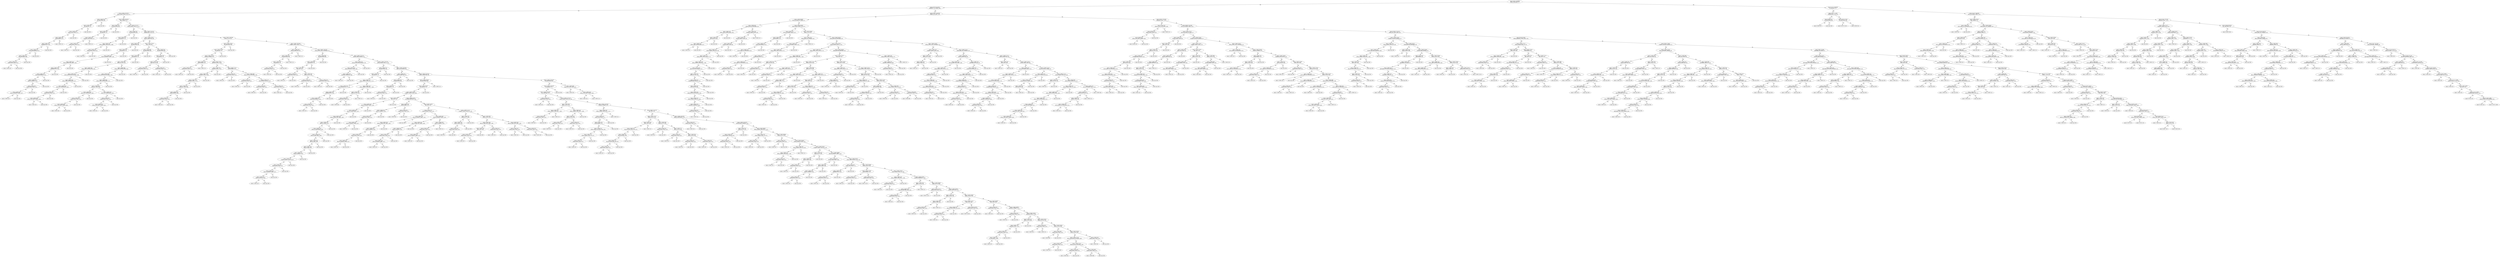 digraph decisiontree {
n6783 [label="ratio=0.6875 (550/800)\nHTML_MESSAGE (17)"];

n6784 [label="ratio=0.9778 (441/451)\nPRIORITY_NO_NAME (394)"];

n6783 -> n6784 [label=Yes];

n6785 [label="ratio=1.0000 (223/223)\nHTML_OBFUSCATE_20_30 (12)"];

n6784 -> n6785 [label=Yes];

n6786 [label="ratio=1.0000 (3/3)\nNO_RECEIVED (69)"];

n6785 -> n6786 [label=Yes];

n6787 [label="ratio=1.0000 (3/3)\nNO_RELAYS (73)"];

n6786 -> n6787 [label=Yes];

n6788 [label="ratio=1.0000 (3/3)\nHTML_TINY_FONT (171)"];

n6787 -> n6788 [label=Yes];

n6789 [label="ratio=1.0000 (3/3)\nLONGWORDS (227)"];

n6788 -> n6789 [label=Yes];

n6790 [label="ratio=1.0000 (2/2)\nINTERRUPTUS (235)"];

n6789 -> n6790 [label=Yes];

n6791 [label="ratio=1.0000 (2/2)\nHTML_BACKHAIR_8 (251)"];

n6790 -> n6791 [label=Yes];

n6792 [label="ratio=1.0000 (2/2)\nURI_AFFILIATE (408)"];

n6791 -> n6792 [label=Yes];

n6793 [label="ratio=1.0000 (2/2)\nMIME_HTML_ONLY (415)"];

n6792 -> n6793 [label=Yes];

n6794 [label="ratio=1.0000 (2/2)\n"];

n6793 -> n6794 [label=Yes];

n6793 -> n6795 [label=No];

n6795 [label="ratio=nan (0/0)\n"];

n6792 -> n6796 [label=No];

n6796 [label="ratio=nan (0/0)\n"];

n6791 -> n6797 [label=No];

n6797 [label="ratio=nan (0/0)\n"];

n6790 -> n6798 [label=No];

n6798 [label="ratio=nan (0/0)\n"];

n6789 -> n6799 [label=No];

n6799 [label="ratio=1.0000 (1/1)\n"];

n6788 -> n6800 [label=No];

n6800 [label="ratio=nan (0/0)\n"];

n6787 -> n6801 [label=No];

n6801 [label="ratio=nan (0/0)\n"];

n6786 -> n6802 [label=No];

n6802 [label="ratio=nan (0/0)\n"];

n6785 -> n6803 [label=No];

n6803 [label="ratio=1.0000 (220/220)\nBAD_CREDIT (13)"];

n6804 [label="ratio=1.0000 (3/3)\nNO_RECEIVED (69)"];

n6803 -> n6804 [label=Yes];

n6805 [label="ratio=1.0000 (3/3)\nNO_RELAYS (73)"];

n6804 -> n6805 [label=Yes];

n6806 [label="ratio=1.0000 (3/3)\nQUALIFY_FOR_THIS (127)"];

n6805 -> n6806 [label=Yes];

n6807 [label="ratio=1.0000 (2/2)\nMIME_HTML_ONLY (415)"];

n6806 -> n6807 [label=Yes];

n6808 [label="ratio=1.0000 (2/2)\n"];

n6807 -> n6808 [label=Yes];

n6807 -> n6809 [label=No];

n6809 [label="ratio=nan (0/0)\n"];

n6806 -> n6810 [label=No];

n6810 [label="ratio=1.0000 (1/1)\n"];

n6805 -> n6811 [label=No];

n6811 [label="ratio=nan (0/0)\n"];

n6804 -> n6812 [label=No];

n6812 [label="ratio=nan (0/0)\n"];

n6803 -> n6813 [label=No];

n6813 [label="ratio=1.0000 (217/217)\nHTML_IMAGE_ONLY_20 (14)"];

n6814 [label="ratio=1.0000 (3/3)\nNO_RECEIVED (69)"];

n6813 -> n6814 [label=Yes];

n6815 [label="ratio=1.0000 (3/3)\nNO_RELAYS (73)"];

n6814 -> n6815 [label=Yes];

n6816 [label="ratio=1.0000 (3/3)\nHTML_SHORT_LINK_IMG_3 (398)"];

n6815 -> n6816 [label=Yes];

n6817 [label="ratio=1.0000 (3/3)\nMIME_HTML_ONLY (415)"];

n6816 -> n6817 [label=Yes];

n6818 [label="ratio=1.0000 (3/3)\n"];

n6817 -> n6818 [label=Yes];

n6817 -> n6819 [label=No];

n6819 [label="ratio=nan (0/0)\n"];

n6816 -> n6820 [label=No];

n6820 [label="ratio=nan (0/0)\n"];

n6815 -> n6821 [label=No];

n6821 [label="ratio=nan (0/0)\n"];

n6814 -> n6822 [label=No];

n6822 [label="ratio=nan (0/0)\n"];

n6813 -> n6823 [label=No];

n6823 [label="ratio=1.0000 (214/214)\nUPPERCASE_25_50 (15)"];

n6824 [label="ratio=1.0000 (15/15)\nDRUGS_ERECTILE (59)"];

n6823 -> n6824 [label=Yes];

n6825 [label="ratio=1.0000 (2/2)\nNO_RECEIVED (69)"];

n6824 -> n6825 [label=Yes];

n6826 [label="ratio=1.0000 (2/2)\nNO_RELAYS (73)"];

n6825 -> n6826 [label=Yes];

n6827 [label="ratio=1.0000 (2/2)\nDRUGS_ANXIETY_OBFU (130)"];

n6826 -> n6827 [label=Yes];

n6828 [label="ratio=1.0000 (2/2)\nDRUGS_ERECTILE_OBFU (169)"];

n6827 -> n6828 [label=Yes];

n6829 [label="ratio=1.0000 (2/2)\nINTERRUPTUS (235)"];

n6828 -> n6829 [label=Yes];

n6830 [label="ratio=1.0000 (2/2)\nHTML_BACKHAIR_8 (251)"];

n6829 -> n6830 [label=Yes];

n6831 [label="ratio=1.0000 (2/2)\nDRUGS_ANXIETY (352)"];

n6830 -> n6831 [label=Yes];

n6832 [label="ratio=1.0000 (2/2)\nMIME_HTML_ONLY (415)"];

n6831 -> n6832 [label=Yes];

n6833 [label="ratio=1.0000 (2/2)\nDRUGS_ANXIETY_EREC (427)"];

n6832 -> n6833 [label=Yes];

n6834 [label="ratio=1.0000 (2/2)\n"];

n6833 -> n6834 [label=Yes];

n6833 -> n6835 [label=No];

n6835 [label="ratio=nan (0/0)\n"];

n6832 -> n6836 [label=No];

n6836 [label="ratio=nan (0/0)\n"];

n6831 -> n6837 [label=No];

n6837 [label="ratio=nan (0/0)\n"];

n6830 -> n6838 [label=No];

n6838 [label="ratio=nan (0/0)\n"];

n6829 -> n6839 [label=No];

n6839 [label="ratio=nan (0/0)\n"];

n6828 -> n6840 [label=No];

n6840 [label="ratio=nan (0/0)\n"];

n6827 -> n6841 [label=No];

n6841 [label="ratio=nan (0/0)\n"];

n6826 -> n6842 [label=No];

n6842 [label="ratio=nan (0/0)\n"];

n6825 -> n6843 [label=No];

n6843 [label="ratio=nan (0/0)\n"];

n6824 -> n6844 [label=No];

n6844 [label="ratio=1.0000 (13/13)\nBILL_1618 (62)"];

n6845 [label="ratio=1.0000 (9/9)\nNO_RECEIVED (69)"];

n6844 -> n6845 [label=Yes];

n6846 [label="ratio=1.0000 (9/9)\nNO_RELAYS (73)"];

n6845 -> n6846 [label=Yes];

n6847 [label="ratio=1.0000 (9/9)\nHTML_90_100 (219)"];

n6846 -> n6847 [label=Yes];

n6848 [label="ratio=1.0000 (3/3)\nHTML_TEXT_AFTER_HTML (262)"];

n6847 -> n6848 [label=Yes];

n6849 [label="ratio=1.0000 (3/3)\nHTTP_EXCESSIVE_ESCAPES (269)"];

n6848 -> n6849 [label=Yes];

n6850 [label="ratio=1.0000 (3/3)\nHTML_TEXT_AFTER_BODY (327)"];

n6849 -> n6850 [label=Yes];

n6851 [label="ratio=1.0000 (3/3)\nSENT_IN_COMPLIANCE (404)"];

n6850 -> n6851 [label=Yes];

n6852 [label="ratio=1.0000 (3/3)\nMIME_HTML_ONLY (415)"];

n6851 -> n6852 [label=Yes];

n6853 [label="ratio=1.0000 (3/3)\nHTML_TAG_EXIST_TBODY (444)"];

n6852 -> n6853 [label=Yes];

n6854 [label="ratio=1.0000 (3/3)\n"];

n6853 -> n6854 [label=Yes];

n6853 -> n6855 [label=No];

n6855 [label="ratio=nan (0/0)\n"];

n6852 -> n6856 [label=No];

n6856 [label="ratio=nan (0/0)\n"];

n6851 -> n6857 [label=No];

n6857 [label="ratio=nan (0/0)\n"];

n6850 -> n6858 [label=No];

n6858 [label="ratio=nan (0/0)\n"];

n6849 -> n6859 [label=No];

n6859 [label="ratio=nan (0/0)\n"];

n6848 -> n6860 [label=No];

n6860 [label="ratio=nan (0/0)\n"];

n6847 -> n6861 [label=No];

n6861 [label="ratio=1.0000 (6/6)\nHTML_TEXT_AFTER_HTML (262)"];

n6862 [label="ratio=1.0000 (6/6)\nHTTP_EXCESSIVE_ESCAPES (269)"];

n6861 -> n6862 [label=Yes];

n6863 [label="ratio=1.0000 (6/6)\nHTML_TEXT_AFTER_BODY (327)"];

n6862 -> n6863 [label=Yes];

n6864 [label="ratio=1.0000 (6/6)\nSUBJ_ALL_CAPS (385)"];

n6863 -> n6864 [label=Yes];

n6865 [label="ratio=1.0000 (4/4)\nSENT_IN_COMPLIANCE (404)"];

n6864 -> n6865 [label=Yes];

n6866 [label="ratio=1.0000 (4/4)\nMIME_HTML_ONLY (415)"];

n6865 -> n6866 [label=Yes];

n6867 [label="ratio=1.0000 (4/4)\nHTML_TAG_EXIST_TBODY (444)"];

n6866 -> n6867 [label=Yes];

n6868 [label="ratio=1.0000 (4/4)\n"];

n6867 -> n6868 [label=Yes];

n6867 -> n6869 [label=No];

n6869 [label="ratio=nan (0/0)\n"];

n6866 -> n6870 [label=No];

n6870 [label="ratio=nan (0/0)\n"];

n6865 -> n6871 [label=No];

n6871 [label="ratio=nan (0/0)\n"];

n6864 -> n6872 [label=No];

n6872 [label="ratio=1.0000 (2/2)\nSENT_IN_COMPLIANCE (404)"];

n6873 [label="ratio=1.0000 (2/2)\nMIME_HTML_ONLY (415)"];

n6872 -> n6873 [label=Yes];

n6874 [label="ratio=1.0000 (2/2)\nHTML_TAG_EXIST_TBODY (444)"];

n6873 -> n6874 [label=Yes];

n6875 [label="ratio=1.0000 (2/2)\n"];

n6874 -> n6875 [label=Yes];

n6874 -> n6876 [label=No];

n6876 [label="ratio=nan (0/0)\n"];

n6873 -> n6877 [label=No];

n6877 [label="ratio=nan (0/0)\n"];

n6872 -> n6878 [label=No];

n6878 [label="ratio=nan (0/0)\n"];

n6863 -> n6879 [label=No];

n6879 [label="ratio=nan (0/0)\n"];

n6862 -> n6880 [label=No];

n6880 [label="ratio=nan (0/0)\n"];

n6861 -> n6881 [label=No];

n6881 [label="ratio=nan (0/0)\n"];

n6846 -> n6882 [label=No];

n6882 [label="ratio=nan (0/0)\n"];

n6845 -> n6883 [label=No];

n6883 [label="ratio=nan (0/0)\n"];

n6844 -> n6884 [label=No];

n6884 [label="ratio=1.0000 (4/4)\nNO_RECEIVED (69)"];

n6885 [label="ratio=1.0000 (4/4)\nNO_RELAYS (73)"];

n6884 -> n6885 [label=Yes];

n6886 [label="ratio=1.0000 (4/4)\nEXCUSE_10 (150)"];

n6885 -> n6886 [label=Yes];

n6887 [label="ratio=1.0000 (2/2)\nMIME_HTML_ONLY (415)"];

n6886 -> n6887 [label=Yes];

n6888 [label="ratio=1.0000 (2/2)\n"];

n6887 -> n6888 [label=Yes];

n6887 -> n6889 [label=No];

n6889 [label="ratio=nan (0/0)\n"];

n6886 -> n6890 [label=No];

n6890 [label="ratio=1.0000 (2/2)\nMIME_HTML_ONLY (415)"];

n6891 [label="ratio=1.0000 (2/2)\n"];

n6890 -> n6891 [label=Yes];

n6890 -> n6892 [label=No];

n6892 [label="ratio=nan (0/0)\n"];

n6885 -> n6893 [label=No];

n6893 [label="ratio=nan (0/0)\n"];

n6884 -> n6894 [label=No];

n6894 [label="ratio=nan (0/0)\n"];

n6823 -> n6895 [label=No];

n6895 [label="ratio=1.0000 (199/199)\nHTML_10_20 (16)"];

n6896 [label="ratio=1.0000 (16/16)\nNO_RECEIVED (69)"];

n6895 -> n6896 [label=Yes];

n6897 [label="ratio=1.0000 (16/16)\nNO_RELAYS (73)"];

n6896 -> n6897 [label=Yes];

n6898 [label="ratio=1.0000 (16/16)\nUNIQUE_WORDS (107)"];

n6897 -> n6898 [label=Yes];

n6899 [label="ratio=1.0000 (3/3)\nLONGWORDS (227)"];

n6898 -> n6899 [label=Yes];

n6900 [label="ratio=1.0000 (2/2)\nMIME_HTML_ONLY (415)"];

n6899 -> n6900 [label=Yes];

n6901 [label="ratio=1.0000 (2/2)\n"];

n6900 -> n6901 [label=Yes];

n6900 -> n6902 [label=No];

n6902 [label="ratio=nan (0/0)\n"];

n6899 -> n6903 [label=No];

n6903 [label="ratio=1.0000 (1/1)\n"];

n6898 -> n6904 [label=No];

n6904 [label="ratio=1.0000 (13/13)\nADVANCE_FEE_3 (204)"];

n6905 [label="ratio=1.0000 (2/2)\nADVANCE_FEE_2 (218)"];

n6904 -> n6905 [label=Yes];

n6906 [label="ratio=1.0000 (2/2)\nADVANCE_FEE_4 (308)"];

n6905 -> n6906 [label=Yes];

n6907 [label="ratio=1.0000 (2/2)\nADVANCE_FEE_1 (372)"];

n6906 -> n6907 [label=Yes];

n6908 [label="ratio=1.0000 (2/2)\nSUBJ_ALL_CAPS (385)"];

n6907 -> n6908 [label=Yes];

n6909 [label="ratio=1.0000 (2/2)\nDEAR_FRIEND (390)"];

n6908 -> n6909 [label=Yes];

n6910 [label="ratio=1.0000 (2/2)\nMIME_HTML_ONLY (415)"];

n6909 -> n6910 [label=Yes];

n6911 [label="ratio=1.0000 (2/2)\n"];

n6910 -> n6911 [label=Yes];

n6910 -> n6912 [label=No];

n6912 [label="ratio=nan (0/0)\n"];

n6909 -> n6913 [label=No];

n6913 [label="ratio=nan (0/0)\n"];

n6908 -> n6914 [label=No];

n6914 [label="ratio=nan (0/0)\n"];

n6907 -> n6915 [label=No];

n6915 [label="ratio=nan (0/0)\n"];

n6906 -> n6916 [label=No];

n6916 [label="ratio=nan (0/0)\n"];

n6905 -> n6917 [label=No];

n6917 [label="ratio=nan (0/0)\n"];

n6904 -> n6918 [label=No];

n6918 [label="ratio=1.0000 (11/11)\nLONGWORDS (227)"];

n6919 [label="ratio=1.0000 (2/2)\nMIME_HTML_ONLY (415)"];

n6918 -> n6919 [label=Yes];

n6920 [label="ratio=1.0000 (2/2)\n"];

n6919 -> n6920 [label=Yes];

n6919 -> n6921 [label=No];

n6921 [label="ratio=nan (0/0)\n"];

n6918 -> n6922 [label=No];

n6922 [label="ratio=1.0000 (9/9)\nFROM_LOCAL_NOVOWEL (328)"];

n6923 [label="ratio=1.0000 (2/2)\nMIME_HTML_ONLY (415)"];

n6922 -> n6923 [label=Yes];

n6924 [label="ratio=1.0000 (2/2)\n"];

n6923 -> n6924 [label=Yes];

n6923 -> n6925 [label=No];

n6925 [label="ratio=nan (0/0)\n"];

n6922 -> n6926 [label=No];

n6926 [label="ratio=1.0000 (7/7)\nINVESTMENT_ADVICE (367)"];

n6927 [label="ratio=1.0000 (5/5)\nMIME_HTML_ONLY (415)"];

n6926 -> n6927 [label=Yes];

n6928 [label="ratio=1.0000 (5/5)\n"];

n6927 -> n6928 [label=Yes];

n6927 -> n6929 [label=No];

n6929 [label="ratio=nan (0/0)\n"];

n6926 -> n6930 [label=No];

n6930 [label="ratio=1.0000 (2/2)\nMIME_HTML_ONLY (415)"];

n6931 [label="ratio=1.0000 (2/2)\n"];

n6930 -> n6931 [label=Yes];

n6930 -> n6932 [label=No];

n6932 [label="ratio=nan (0/0)\n"];

n6897 -> n6933 [label=No];

n6933 [label="ratio=nan (0/0)\n"];

n6896 -> n6934 [label=No];

n6934 [label="ratio=nan (0/0)\n"];

n6895 -> n6935 [label=No];

n6935 [label="ratio=1.0000 (183/183)\nSUBJECT_DRUG_GAP_C (27)"];

n6936 [label="ratio=1.0000 (5/5)\nDRUGS_ERECTILE (59)"];

n6935 -> n6936 [label=Yes];

n6937 [label="ratio=1.0000 (4/4)\nNO_RECEIVED (69)"];

n6936 -> n6937 [label=Yes];

n6938 [label="ratio=1.0000 (3/3)\nNO_RELAYS (73)"];

n6937 -> n6938 [label=Yes];

n6939 [label="ratio=1.0000 (3/3)\nMIME_HTML_ONLY (415)"];

n6938 -> n6939 [label=Yes];

n6940 [label="ratio=1.0000 (3/3)\n"];

n6939 -> n6940 [label=Yes];

n6939 -> n6941 [label=No];

n6941 [label="ratio=nan (0/0)\n"];

n6938 -> n6942 [label=No];

n6942 [label="ratio=nan (0/0)\n"];

n6937 -> n6943 [label=No];

n6943 [label="ratio=1.0000 (1/1)\n"];

n6936 -> n6944 [label=No];

n6944 [label="ratio=1.0000 (1/1)\n"];

n6935 -> n6945 [label=No];

n6945 [label="ratio=1.0000 (178/178)\nHTML_FONT_LOW_CONTRAST (31)"];

n6946 [label="ratio=1.0000 (6/6)\nNO_RECEIVED (69)"];

n6945 -> n6946 [label=Yes];

n6947 [label="ratio=1.0000 (6/6)\nNO_RELAYS (73)"];

n6946 -> n6947 [label=Yes];

n6948 [label="ratio=1.0000 (6/6)\nBIZ_TLD (110)"];

n6947 -> n6948 [label=Yes];

n6949 [label="ratio=1.0000 (2/2)\nMIME_HTML_ONLY (415)"];

n6948 -> n6949 [label=Yes];

n6950 [label="ratio=1.0000 (2/2)\n"];

n6949 -> n6950 [label=Yes];

n6949 -> n6951 [label=No];

n6951 [label="ratio=nan (0/0)\n"];

n6948 -> n6952 [label=No];

n6952 [label="ratio=1.0000 (4/4)\nHTML_40_50 (154)"];

n6953 [label="ratio=1.0000 (2/2)\nMIME_HTML_ONLY (415)"];

n6952 -> n6953 [label=Yes];

n6954 [label="ratio=1.0000 (2/2)\n"];

n6953 -> n6954 [label=Yes];

n6953 -> n6955 [label=No];

n6955 [label="ratio=nan (0/0)\n"];

n6952 -> n6956 [label=No];

n6956 [label="ratio=1.0000 (2/2)\nMIME_HTML_ONLY (415)"];

n6957 [label="ratio=1.0000 (2/2)\n"];

n6956 -> n6957 [label=Yes];

n6956 -> n6958 [label=No];

n6958 [label="ratio=nan (0/0)\n"];

n6947 -> n6959 [label=No];

n6959 [label="ratio=nan (0/0)\n"];

n6946 -> n6960 [label=No];

n6960 [label="ratio=nan (0/0)\n"];

n6945 -> n6961 [label=No];

n6961 [label="ratio=1.0000 (172/172)\nMSGID_SPAM_ZEROES (32)"];

n6962 [label="ratio=1.0000 (2/2)\nMSGID_OUTLOOK_INVALID (278)"];

n6961 -> n6962 [label=Yes];

n6963 [label="ratio=1.0000 (2/2)\nHTML_MISSING_CTYPE (284)"];

n6962 -> n6963 [label=Yes];

n6964 [label="ratio=1.0000 (2/2)\nMISSING_MIMEOLE (386)"];

n6963 -> n6964 [label=Yes];

n6965 [label="ratio=1.0000 (2/2)\n"];

n6964 -> n6965 [label=Yes];

n6964 -> n6966 [label=No];

n6966 [label="ratio=nan (0/0)\n"];

n6963 -> n6967 [label=No];

n6967 [label="ratio=nan (0/0)\n"];

n6962 -> n6968 [label=No];

n6968 [label="ratio=nan (0/0)\n"];

n6961 -> n6969 [label=No];

n6969 [label="ratio=1.0000 (170/170)\nHTML_IMAGE_ONLY_12 (33)"];

n6970 [label="ratio=1.0000 (7/7)\nNO_RECEIVED (69)"];

n6969 -> n6970 [label=Yes];

n6971 [label="ratio=1.0000 (7/7)\nNO_RELAYS (73)"];

n6970 -> n6971 [label=Yes];

n6972 [label="ratio=1.0000 (7/7)\nHTML_SHORT_LINK_IMG_2 (121)"];

n6971 -> n6972 [label=Yes];

n6973 [label="ratio=1.0000 (2/2)\nHTML_BADTAG_60_70 (148)"];

n6972 -> n6973 [label=Yes];

n6974 [label="ratio=1.0000 (2/2)\nINTERRUPTUS (235)"];

n6973 -> n6974 [label=Yes];

n6975 [label="ratio=1.0000 (2/2)\nHTML_BACKHAIR_8 (251)"];

n6974 -> n6975 [label=Yes];

n6976 [label="ratio=1.0000 (2/2)\nMIME_HTML_ONLY (415)"];

n6975 -> n6976 [label=Yes];

n6977 [label="ratio=1.0000 (2/2)\n"];

n6976 -> n6977 [label=Yes];

n6976 -> n6978 [label=No];

n6978 [label="ratio=nan (0/0)\n"];

n6975 -> n6979 [label=No];

n6979 [label="ratio=nan (0/0)\n"];

n6974 -> n6980 [label=No];

n6980 [label="ratio=nan (0/0)\n"];

n6973 -> n6981 [label=No];

n6981 [label="ratio=nan (0/0)\n"];

n6972 -> n6982 [label=No];

n6982 [label="ratio=1.0000 (5/5)\nHTML_SHORT_LINK_IMG_1 (180)"];

n6983 [label="ratio=1.0000 (5/5)\nHTML_90_100 (219)"];

n6982 -> n6983 [label=Yes];

n6984 [label="ratio=1.0000 (4/4)\nMIME_HTML_ONLY (415)"];

n6983 -> n6984 [label=Yes];

n6985 [label="ratio=1.0000 (4/4)\n"];

n6984 -> n6985 [label=Yes];

n6984 -> n6986 [label=No];

n6986 [label="ratio=nan (0/0)\n"];

n6983 -> n6987 [label=No];

n6987 [label="ratio=1.0000 (1/1)\n"];

n6982 -> n6988 [label=No];

n6988 [label="ratio=nan (0/0)\n"];

n6971 -> n6989 [label=No];

n6989 [label="ratio=nan (0/0)\n"];

n6970 -> n6990 [label=No];

n6990 [label="ratio=nan (0/0)\n"];

n6969 -> n6991 [label=No];

n6991 [label="ratio=1.0000 (163/163)\nDRUG_ED_ONLINE (45)"];

n6992 [label="ratio=1.0000 (2/2)\nDRUGS_ERECTILE (59)"];

n6991 -> n6992 [label=Yes];

n6993 [label="ratio=1.0000 (2/2)\nNO_RECEIVED (69)"];

n6992 -> n6993 [label=Yes];

n6994 [label="ratio=1.0000 (2/2)\nNO_RELAYS (73)"];

n6993 -> n6994 [label=Yes];

n6995 [label="ratio=1.0000 (2/2)\nMIME_HTML_ONLY (415)"];

n6994 -> n6995 [label=Yes];

n6996 [label="ratio=1.0000 (2/2)\n"];

n6995 -> n6996 [label=Yes];

n6995 -> n6997 [label=No];

n6997 [label="ratio=nan (0/0)\n"];

n6994 -> n6998 [label=No];

n6998 [label="ratio=nan (0/0)\n"];

n6993 -> n6999 [label=No];

n6999 [label="ratio=nan (0/0)\n"];

n6992 -> n7000 [label=No];

n7000 [label="ratio=nan (0/0)\n"];

n6991 -> n7001 [label=No];

n7001 [label="ratio=1.0000 (161/161)\nDRUGS_ERECTILE (59)"];

n7002 [label="ratio=1.0000 (26/26)\nNO_RECEIVED (69)"];

n7001 -> n7002 [label=Yes];

n7003 [label="ratio=1.0000 (25/25)\nNO_RELAYS (73)"];

n7002 -> n7003 [label=Yes];

n7004 [label="ratio=1.0000 (25/25)\nSUBJECT_DRUG_GAP_X (86)"];

n7003 -> n7004 [label=Yes];

n7005 [label="ratio=1.0000 (2/2)\nBIZ_TLD (110)"];

n7004 -> n7005 [label=Yes];

n7006 [label="ratio=1.0000 (2/2)\nDRUGS_ANXIETY_OBFU (130)"];

n7005 -> n7006 [label=Yes];

n7007 [label="ratio=1.0000 (2/2)\nDRUGS_SLEEP_EREC (133)"];

n7006 -> n7007 [label=Yes];

n7008 [label="ratio=1.0000 (2/2)\nDRUGS_ERECTILE_OBFU (169)"];

n7007 -> n7008 [label=Yes];

n7009 [label="ratio=1.0000 (2/2)\nDRUGS_SLEEP (221)"];

n7008 -> n7009 [label=Yes];

n7010 [label="ratio=1.0000 (2/2)\nDRUGS_MANYKINDS (264)"];

n7009 -> n7010 [label=Yes];

n7011 [label="ratio=1.0000 (2/2)\nDRUGS_PAIN_OBFU (306)"];

n7010 -> n7011 [label=Yes];

n7012 [label="ratio=1.0000 (2/2)\nDRUGS_DIET (309)"];

n7011 -> n7012 [label=Yes];

n7013 [label="ratio=1.0000 (2/2)\nDRUGS_PAIN (339)"];

n7012 -> n7013 [label=Yes];

n7014 [label="ratio=1.0000 (2/2)\nDRUGS_ANXIETY (352)"];

n7013 -> n7014 [label=Yes];

n7015 [label="ratio=1.0000 (2/2)\nSUBJECT_DRUG_GAP_VA (407)"];

n7014 -> n7015 [label=Yes];

n7016 [label="ratio=1.0000 (2/2)\nMIME_HTML_ONLY (415)"];

n7015 -> n7016 [label=Yes];

n7017 [label="ratio=1.0000 (2/2)\nDRUGS_ANXIETY_EREC (427)"];

n7016 -> n7017 [label=Yes];

n7018 [label="ratio=1.0000 (2/2)\nDRUGS_MUSCLE (429)"];

n7017 -> n7018 [label=Yes];

n7019 [label="ratio=1.0000 (2/2)\n"];

n7018 -> n7019 [label=Yes];

n7018 -> n7020 [label=No];

n7020 [label="ratio=nan (0/0)\n"];

n7017 -> n7021 [label=No];

n7021 [label="ratio=nan (0/0)\n"];

n7016 -> n7022 [label=No];

n7022 [label="ratio=nan (0/0)\n"];

n7015 -> n7023 [label=No];

n7023 [label="ratio=nan (0/0)\n"];

n7014 -> n7024 [label=No];

n7024 [label="ratio=nan (0/0)\n"];

n7013 -> n7025 [label=No];

n7025 [label="ratio=nan (0/0)\n"];

n7012 -> n7026 [label=No];

n7026 [label="ratio=nan (0/0)\n"];

n7011 -> n7027 [label=No];

n7027 [label="ratio=nan (0/0)\n"];

n7010 -> n7028 [label=No];

n7028 [label="ratio=nan (0/0)\n"];

n7009 -> n7029 [label=No];

n7029 [label="ratio=nan (0/0)\n"];

n7008 -> n7030 [label=No];

n7030 [label="ratio=nan (0/0)\n"];

n7007 -> n7031 [label=No];

n7031 [label="ratio=nan (0/0)\n"];

n7006 -> n7032 [label=No];

n7032 [label="ratio=nan (0/0)\n"];

n7005 -> n7033 [label=No];

n7033 [label="ratio=nan (0/0)\n"];

n7004 -> n7034 [label=No];

n7034 [label="ratio=1.0000 (23/23)\nNO_PRESCRIPTION (109)"];

n7035 [label="ratio=1.0000 (5/5)\nLONGWORDS (227)"];

n7034 -> n7035 [label=Yes];

n7036 [label="ratio=1.0000 (2/2)\nDRUGS_ANXIETY (352)"];

n7035 -> n7036 [label=Yes];

n7037 [label="ratio=1.0000 (2/2)\nMIME_HTML_ONLY (415)"];

n7036 -> n7037 [label=Yes];

n7038 [label="ratio=1.0000 (2/2)\nDRUGS_ANXIETY_EREC (427)"];

n7037 -> n7038 [label=Yes];

n7039 [label="ratio=1.0000 (2/2)\n"];

n7038 -> n7039 [label=Yes];

n7038 -> n7040 [label=No];

n7040 [label="ratio=nan (0/0)\n"];

n7037 -> n7041 [label=No];

n7041 [label="ratio=nan (0/0)\n"];

n7036 -> n7042 [label=No];

n7042 [label="ratio=nan (0/0)\n"];

n7035 -> n7043 [label=No];

n7043 [label="ratio=1.0000 (3/3)\nMIME_HTML_ONLY (415)"];

n7044 [label="ratio=1.0000 (3/3)\n"];

n7043 -> n7044 [label=Yes];

n7043 -> n7045 [label=No];

n7045 [label="ratio=nan (0/0)\n"];

n7034 -> n7046 [label=No];

n7046 [label="ratio=1.0000 (18/18)\nBIZ_TLD (110)"];

n7047 [label="ratio=1.0000 (7/7)\nHTML_EXTRA_CLOSE (125)"];

n7046 -> n7047 [label=Yes];

n7048 [label="ratio=1.0000 (2/2)\nDRUGS_ANXIETY_OBFU (130)"];

n7047 -> n7048 [label=Yes];

n7049 [label="ratio=1.0000 (2/2)\nDRUGS_ERECTILE_OBFU (169)"];

n7048 -> n7049 [label=Yes];

n7050 [label="ratio=1.0000 (2/2)\nDRUGS_ANXIETY (352)"];

n7049 -> n7050 [label=Yes];

n7051 [label="ratio=1.0000 (2/2)\nMIME_HTML_ONLY (415)"];

n7050 -> n7051 [label=Yes];

n7052 [label="ratio=1.0000 (2/2)\nDRUGS_ANXIETY_EREC (427)"];

n7051 -> n7052 [label=Yes];

n7053 [label="ratio=1.0000 (2/2)\n"];

n7052 -> n7053 [label=Yes];

n7052 -> n7054 [label=No];

n7054 [label="ratio=nan (0/0)\n"];

n7051 -> n7055 [label=No];

n7055 [label="ratio=nan (0/0)\n"];

n7050 -> n7056 [label=No];

n7056 [label="ratio=nan (0/0)\n"];

n7049 -> n7057 [label=No];

n7057 [label="ratio=nan (0/0)\n"];

n7048 -> n7058 [label=No];

n7058 [label="ratio=nan (0/0)\n"];

n7047 -> n7059 [label=No];

n7059 [label="ratio=1.0000 (5/5)\nDRUGS_ANXIETY_OBFU (130)"];

n7060 [label="ratio=1.0000 (2/2)\nDRUGS_ERECTILE_OBFU (169)"];

n7059 -> n7060 [label=Yes];

n7061 [label="ratio=1.0000 (2/2)\nDRUGS_ANXIETY (352)"];

n7060 -> n7061 [label=Yes];

n7062 [label="ratio=1.0000 (2/2)\nMIME_HTML_ONLY (415)"];

n7061 -> n7062 [label=Yes];

n7063 [label="ratio=1.0000 (2/2)\nDRUGS_ANXIETY_EREC (427)"];

n7062 -> n7063 [label=Yes];

n7064 [label="ratio=1.0000 (2/2)\n"];

n7063 -> n7064 [label=Yes];

n7063 -> n7065 [label=No];

n7065 [label="ratio=nan (0/0)\n"];

n7062 -> n7066 [label=No];

n7066 [label="ratio=nan (0/0)\n"];

n7061 -> n7067 [label=No];

n7067 [label="ratio=nan (0/0)\n"];

n7060 -> n7068 [label=No];

n7068 [label="ratio=nan (0/0)\n"];

n7059 -> n7069 [label=No];

n7069 [label="ratio=1.0000 (3/3)\nDRUGS_ANXIETY (352)"];

n7070 [label="ratio=1.0000 (2/2)\nMIME_HTML_ONLY (415)"];

n7069 -> n7070 [label=Yes];

n7071 [label="ratio=1.0000 (2/2)\nDRUGS_ANXIETY_EREC (427)"];

n7070 -> n7071 [label=Yes];

n7072 [label="ratio=1.0000 (2/2)\n"];

n7071 -> n7072 [label=Yes];

n7071 -> n7073 [label=No];

n7073 [label="ratio=nan (0/0)\n"];

n7070 -> n7074 [label=No];

n7074 [label="ratio=nan (0/0)\n"];

n7069 -> n7075 [label=No];

n7075 [label="ratio=1.0000 (1/1)\n"];

n7046 -> n7076 [label=No];

n7076 [label="ratio=1.0000 (11/11)\nSUBJECT_DRUG_GAP_VIC (129)"];

n7077 [label="ratio=1.0000 (2/2)\nHTML_60_70 (165)"];

n7076 -> n7077 [label=Yes];

n7078 [label="ratio=1.0000 (2/2)\nDRUGS_PAIN (339)"];

n7077 -> n7078 [label=Yes];

n7079 [label="ratio=1.0000 (2/2)\nMIME_HTML_ONLY (415)"];

n7078 -> n7079 [label=Yes];

n7080 [label="ratio=1.0000 (2/2)\n"];

n7079 -> n7080 [label=Yes];

n7079 -> n7081 [label=No];

n7081 [label="ratio=nan (0/0)\n"];

n7078 -> n7082 [label=No];

n7082 [label="ratio=nan (0/0)\n"];

n7077 -> n7083 [label=No];

n7083 [label="ratio=nan (0/0)\n"];

n7076 -> n7084 [label=No];

n7084 [label="ratio=1.0000 (9/9)\nHTML_40_50 (154)"];

n7085 [label="ratio=1.0000 (4/4)\nDRUGS_ERECTILE_OBFU (169)"];

n7084 -> n7085 [label=Yes];

n7086 [label="ratio=1.0000 (2/2)\nINFO_TLD (190)"];

n7085 -> n7086 [label=Yes];

n7087 [label="ratio=1.0000 (2/2)\nMIME_HTML_ONLY (415)"];

n7086 -> n7087 [label=Yes];

n7088 [label="ratio=1.0000 (2/2)\n"];

n7087 -> n7088 [label=Yes];

n7087 -> n7089 [label=No];

n7089 [label="ratio=nan (0/0)\n"];

n7086 -> n7090 [label=No];

n7090 [label="ratio=nan (0/0)\n"];

n7085 -> n7091 [label=No];

n7091 [label="ratio=1.0000 (2/2)\nMIME_HTML_ONLY (415)"];

n7092 [label="ratio=1.0000 (2/2)\n"];

n7091 -> n7092 [label=Yes];

n7091 -> n7093 [label=No];

n7093 [label="ratio=nan (0/0)\n"];

n7084 -> n7094 [label=No];

n7094 [label="ratio=1.0000 (5/5)\nDRUGS_ERECTILE_OBFU (169)"];

n7095 [label="ratio=1.0000 (2/2)\nMIME_HTML_ONLY (415)"];

n7094 -> n7095 [label=Yes];

n7096 [label="ratio=1.0000 (2/2)\n"];

n7095 -> n7096 [label=Yes];

n7095 -> n7097 [label=No];

n7097 [label="ratio=nan (0/0)\n"];

n7094 -> n7098 [label=No];

n7098 [label="ratio=1.0000 (3/3)\nMIME_HTML_ONLY (415)"];

n7099 [label="ratio=1.0000 (3/3)\n"];

n7098 -> n7099 [label=Yes];

n7098 -> n7100 [label=No];

n7100 [label="ratio=nan (0/0)\n"];

n7003 -> n7101 [label=No];

n7101 [label="ratio=nan (0/0)\n"];

n7002 -> n7102 [label=No];

n7102 [label="ratio=1.0000 (1/1)\n"];

n7001 -> n7103 [label=No];

n7103 [label="ratio=1.0000 (135/135)\nNO_RECEIVED (69)"];

n7104 [label="ratio=1.0000 (129/129)\nNO_RELAYS (73)"];

n7103 -> n7104 [label=Yes];

n7105 [label="ratio=1.0000 (129/129)\nALL_NATURAL (79)"];

n7104 -> n7105 [label=Yes];

n7106 [label="ratio=1.0000 (2/2)\nMIME_HTML_ONLY (415)"];

n7105 -> n7106 [label=Yes];

n7107 [label="ratio=1.0000 (2/2)\n"];

n7106 -> n7107 [label=Yes];

n7106 -> n7108 [label=No];

n7108 [label="ratio=nan (0/0)\n"];

n7105 -> n7109 [label=No];

n7109 [label="ratio=1.0000 (127/127)\nHTML_IMAGE_ONLY_08 (106)"];

n7110 [label="ratio=1.0000 (9/9)\nHTML_40_50 (154)"];

n7109 -> n7110 [label=Yes];

n7111 [label="ratio=1.0000 (5/5)\nHTML_SHORT_LINK_IMG_1 (180)"];

n7110 -> n7111 [label=Yes];

n7112 [label="ratio=1.0000 (4/4)\nMIME_HTML_ONLY (415)"];

n7111 -> n7112 [label=Yes];

n7113 [label="ratio=1.0000 (4/4)\n"];

n7112 -> n7113 [label=Yes];

n7112 -> n7114 [label=No];

n7114 [label="ratio=nan (0/0)\n"];

n7111 -> n7115 [label=No];

n7115 [label="ratio=1.0000 (1/1)\n"];

n7110 -> n7116 [label=No];

n7116 [label="ratio=1.0000 (4/4)\nHTML_SHORT_LINK_IMG_1 (180)"];

n7117 [label="ratio=1.0000 (4/4)\nHTML_90_100 (219)"];

n7116 -> n7117 [label=Yes];

n7118 [label="ratio=1.0000 (2/2)\nMIME_HTML_ONLY (415)"];

n7117 -> n7118 [label=Yes];

n7119 [label="ratio=1.0000 (2/2)\n"];

n7118 -> n7119 [label=Yes];

n7118 -> n7120 [label=No];

n7120 [label="ratio=nan (0/0)\n"];

n7117 -> n7121 [label=No];

n7121 [label="ratio=1.0000 (2/2)\nMIME_HTML_ONLY (415)"];

n7122 [label="ratio=1.0000 (2/2)\n"];

n7121 -> n7122 [label=Yes];

n7121 -> n7123 [label=No];

n7123 [label="ratio=nan (0/0)\n"];

n7116 -> n7124 [label=No];

n7124 [label="ratio=nan (0/0)\n"];

n7109 -> n7125 [label=No];

n7125 [label="ratio=1.0000 (118/118)\nUNIQUE_WORDS (107)"];

n7126 [label="ratio=1.0000 (3/3)\nHTML_SHORT_LINK_IMG_2 (121)"];

n7125 -> n7126 [label=Yes];

n7127 [label="ratio=1.0000 (2/2)\nHTML_TINY_FONT (171)"];

n7126 -> n7127 [label=Yes];

n7128 [label="ratio=1.0000 (2/2)\nLONGWORDS (227)"];

n7127 -> n7128 [label=Yes];

n7129 [label="ratio=1.0000 (2/2)\nHTML_MIME_NO_HTML_TAG (259)"];

n7128 -> n7129 [label=Yes];

n7130 [label="ratio=1.0000 (2/2)\nHTML_IMAGE_ONLY_16 (373)"];

n7129 -> n7130 [label=Yes];

n7131 [label="ratio=1.0000 (2/2)\nMIME_HTML_ONLY (415)"];

n7130 -> n7131 [label=Yes];

n7132 [label="ratio=1.0000 (2/2)\n"];

n7131 -> n7132 [label=Yes];

n7131 -> n7133 [label=No];

n7133 [label="ratio=nan (0/0)\n"];

n7130 -> n7134 [label=No];

n7134 [label="ratio=nan (0/0)\n"];

n7129 -> n7135 [label=No];

n7135 [label="ratio=nan (0/0)\n"];

n7128 -> n7136 [label=No];

n7136 [label="ratio=nan (0/0)\n"];

n7127 -> n7137 [label=No];

n7137 [label="ratio=nan (0/0)\n"];

n7126 -> n7138 [label=No];

n7138 [label="ratio=1.0000 (1/1)\n"];

n7125 -> n7139 [label=No];

n7139 [label="ratio=1.0000 (115/115)\nBIZ_TLD (110)"];

n7140 [label="ratio=1.0000 (12/12)\nHTML_40_50 (154)"];

n7139 -> n7140 [label=Yes];

n7141 [label="ratio=1.0000 (3/3)\nINFO_TLD (190)"];

n7140 -> n7141 [label=Yes];

n7142 [label="ratio=1.0000 (2/2)\nURI_NO_WWW_INFO_CGI (231)"];

n7141 -> n7142 [label=Yes];

n7143 [label="ratio=1.0000 (2/2)\nURI_NOVOWEL (343)"];

n7142 -> n7143 [label=Yes];

n7144 [label="ratio=1.0000 (2/2)\nURI_NO_WWW_BIZ_CGI (410)"];

n7143 -> n7144 [label=Yes];

n7145 [label="ratio=1.0000 (2/2)\nMIME_HTML_ONLY (415)"];

n7144 -> n7145 [label=Yes];

n7146 [label="ratio=1.0000 (2/2)\n"];

n7145 -> n7146 [label=Yes];

n7145 -> n7147 [label=No];

n7147 [label="ratio=nan (0/0)\n"];

n7144 -> n7148 [label=No];

n7148 [label="ratio=nan (0/0)\n"];

n7143 -> n7149 [label=No];

n7149 [label="ratio=nan (0/0)\n"];

n7142 -> n7150 [label=No];

n7150 [label="ratio=nan (0/0)\n"];

n7141 -> n7151 [label=No];

n7151 [label="ratio=1.0000 (1/1)\n"];

n7140 -> n7152 [label=No];

n7152 [label="ratio=1.0000 (9/9)\nHTML_60_70 (165)"];

n7153 [label="ratio=1.0000 (2/2)\nMIME_HTML_ONLY (415)"];

n7152 -> n7153 [label=Yes];

n7154 [label="ratio=1.0000 (2/2)\n"];

n7153 -> n7154 [label=Yes];

n7153 -> n7155 [label=No];

n7155 [label="ratio=nan (0/0)\n"];

n7152 -> n7156 [label=No];

n7156 [label="ratio=1.0000 (7/7)\nHTML_20_30 (246)"];

n7157 [label="ratio=1.0000 (2/2)\nMIME_HTML_ONLY (415)"];

n7156 -> n7157 [label=Yes];

n7158 [label="ratio=1.0000 (2/2)\n"];

n7157 -> n7158 [label=Yes];

n7157 -> n7159 [label=No];

n7159 [label="ratio=nan (0/0)\n"];

n7156 -> n7160 [label=No];

n7160 [label="ratio=1.0000 (5/5)\nHTML_50_60 (250)"];

n7161 [label="ratio=1.0000 (2/2)\nMIME_HTML_ONLY (415)"];

n7160 -> n7161 [label=Yes];

n7162 [label="ratio=1.0000 (2/2)\n"];

n7161 -> n7162 [label=Yes];

n7161 -> n7163 [label=No];

n7163 [label="ratio=nan (0/0)\n"];

n7160 -> n7164 [label=No];

n7164 [label="ratio=1.0000 (3/3)\nMIME_HTML_ONLY (415)"];

n7165 [label="ratio=1.0000 (3/3)\n"];

n7164 -> n7165 [label=Yes];

n7164 -> n7166 [label=No];

n7166 [label="ratio=nan (0/0)\n"];

n7139 -> n7167 [label=No];

n7167 [label="ratio=1.0000 (103/103)\nDEAR_SOMETHING (114)"];

n7168 [label="ratio=1.0000 (2/2)\nMIME_HTML_ONLY (415)"];

n7167 -> n7168 [label=Yes];

n7169 [label="ratio=1.0000 (2/2)\n"];

n7168 -> n7169 [label=Yes];

n7168 -> n7170 [label=No];

n7170 [label="ratio=nan (0/0)\n"];

n7167 -> n7171 [label=No];

n7171 [label="ratio=1.0000 (101/101)\nINVESTMENT_EXPERT (119)"];

n7172 [label="ratio=1.0000 (2/2)\nHTML_00_10 (123)"];

n7171 -> n7172 [label=Yes];

n7173 [label="ratio=1.0000 (2/2)\nINVESTMENT_ADVICE (367)"];

n7172 -> n7173 [label=Yes];

n7174 [label="ratio=1.0000 (2/2)\nMIME_HTML_ONLY (415)"];

n7173 -> n7174 [label=Yes];

n7175 [label="ratio=1.0000 (2/2)\n"];

n7174 -> n7175 [label=Yes];

n7174 -> n7176 [label=No];

n7176 [label="ratio=nan (0/0)\n"];

n7173 -> n7177 [label=No];

n7177 [label="ratio=nan (0/0)\n"];

n7172 -> n7178 [label=No];

n7178 [label="ratio=nan (0/0)\n"];

n7171 -> n7179 [label=No];

n7179 [label="ratio=1.0000 (99/99)\nHTML_SHORT_LINK_IMG_2 (121)"];

n7180 [label="ratio=1.0000 (3/3)\nHTML_IMAGE_ONLY_16 (373)"];

n7179 -> n7180 [label=Yes];

n7181 [label="ratio=1.0000 (3/3)\nMIME_HTML_ONLY (415)"];

n7180 -> n7181 [label=Yes];

n7182 [label="ratio=1.0000 (3/3)\n"];

n7181 -> n7182 [label=Yes];

n7181 -> n7183 [label=No];

n7183 [label="ratio=nan (0/0)\n"];

n7180 -> n7184 [label=No];

n7184 [label="ratio=nan (0/0)\n"];

n7179 -> n7185 [label=No];

n7185 [label="ratio=1.0000 (96/96)\nHTML_00_10 (123)"];

n7186 [label="ratio=1.0000 (2/2)\nMIME_HTML_ONLY (415)"];

n7185 -> n7186 [label=Yes];

n7187 [label="ratio=1.0000 (2/2)\n"];

n7186 -> n7187 [label=Yes];

n7186 -> n7188 [label=No];

n7188 [label="ratio=nan (0/0)\n"];

n7185 -> n7189 [label=No];

n7189 [label="ratio=1.0000 (94/94)\nHTML_EXTRA_CLOSE (125)"];

n7190 [label="ratio=1.0000 (3/3)\nHTML_IMAGE_ONLY_04 (156)"];

n7189 -> n7190 [label=Yes];

n7191 [label="ratio=1.0000 (2/2)\nHTML_SHORT_LINK_IMG_1 (180)"];

n7190 -> n7191 [label=Yes];

n7192 [label="ratio=1.0000 (2/2)\nMIME_HTML_ONLY (415)"];

n7191 -> n7192 [label=Yes];

n7193 [label="ratio=1.0000 (2/2)\n"];

n7192 -> n7193 [label=Yes];

n7192 -> n7194 [label=No];

n7194 [label="ratio=nan (0/0)\n"];

n7191 -> n7195 [label=No];

n7195 [label="ratio=nan (0/0)\n"];

n7190 -> n7196 [label=No];

n7196 [label="ratio=1.0000 (1/1)\n"];

n7189 -> n7197 [label=No];

n7197 [label="ratio=1.0000 (91/91)\nSUBJECT_DRUG_GAP_VIC (129)"];

n7198 [label="ratio=1.0000 (2/2)\nHTML_60_70 (165)"];

n7197 -> n7198 [label=Yes];

n7199 [label="ratio=1.0000 (2/2)\nDRUGS_PAIN (339)"];

n7198 -> n7199 [label=Yes];

n7200 [label="ratio=1.0000 (2/2)\nMIME_HTML_ONLY (415)"];

n7199 -> n7200 [label=Yes];

n7201 [label="ratio=1.0000 (2/2)\n"];

n7200 -> n7201 [label=Yes];

n7200 -> n7202 [label=No];

n7202 [label="ratio=nan (0/0)\n"];

n7199 -> n7203 [label=No];

n7203 [label="ratio=nan (0/0)\n"];

n7198 -> n7204 [label=No];

n7204 [label="ratio=nan (0/0)\n"];

n7197 -> n7205 [label=No];

n7205 [label="ratio=1.0000 (89/89)\nDRUGS_ANXIETY_OBFU (130)"];

n7206 [label="ratio=1.0000 (2/2)\nDRUGS_PAIN_OBFU (306)"];

n7205 -> n7206 [label=Yes];

n7207 [label="ratio=1.0000 (2/2)\nDRUGS_PAIN (339)"];

n7206 -> n7207 [label=Yes];

n7208 [label="ratio=1.0000 (2/2)\nDRUGS_ANXIETY (352)"];

n7207 -> n7208 [label=Yes];

n7209 [label="ratio=1.0000 (2/2)\nMIME_HTML_ONLY (415)"];

n7208 -> n7209 [label=Yes];

n7210 [label="ratio=1.0000 (2/2)\n"];

n7209 -> n7210 [label=Yes];

n7209 -> n7211 [label=No];

n7211 [label="ratio=nan (0/0)\n"];

n7208 -> n7212 [label=No];

n7212 [label="ratio=nan (0/0)\n"];

n7207 -> n7213 [label=No];

n7213 [label="ratio=nan (0/0)\n"];

n7206 -> n7214 [label=No];

n7214 [label="ratio=nan (0/0)\n"];

n7205 -> n7215 [label=No];

n7215 [label="ratio=1.0000 (87/87)\nHTML_OBFUSCATE_50_60 (144)"];

n7216 [label="ratio=1.0000 (2/2)\nHTML_TINY_FONT (171)"];

n7215 -> n7216 [label=Yes];

n7217 [label="ratio=1.0000 (2/2)\nINTERRUPTUS (235)"];

n7216 -> n7217 [label=Yes];

n7218 [label="ratio=1.0000 (2/2)\nMIME_HTML_ONLY (415)"];

n7217 -> n7218 [label=Yes];

n7219 [label="ratio=1.0000 (2/2)\n"];

n7218 -> n7219 [label=Yes];

n7218 -> n7220 [label=No];

n7220 [label="ratio=nan (0/0)\n"];

n7217 -> n7221 [label=No];

n7221 [label="ratio=nan (0/0)\n"];

n7216 -> n7222 [label=No];

n7222 [label="ratio=nan (0/0)\n"];

n7215 -> n7223 [label=No];

n7223 [label="ratio=1.0000 (85/85)\nHTML_40_50 (154)"];

n7224 [label="ratio=1.0000 (15/15)\nLONGWORDS (227)"];

n7223 -> n7224 [label=Yes];

n7225 [label="ratio=1.0000 (2/2)\nMIME_HTML_ONLY (415)"];

n7224 -> n7225 [label=Yes];

n7226 [label="ratio=1.0000 (2/2)\n"];

n7225 -> n7226 [label=Yes];

n7225 -> n7227 [label=No];

n7227 [label="ratio=nan (0/0)\n"];

n7224 -> n7228 [label=No];

n7228 [label="ratio=1.0000 (13/13)\nMIME_HTML_ONLY (415)"];

n7229 [label="ratio=1.0000 (13/13)\n"];

n7228 -> n7229 [label=Yes];

n7228 -> n7230 [label=No];

n7230 [label="ratio=nan (0/0)\n"];

n7223 -> n7231 [label=No];

n7231 [label="ratio=1.0000 (70/70)\nHTML_IMAGE_ONLY_04 (156)"];

n7232 [label="ratio=1.0000 (3/3)\nHTML_SHORT_LINK_IMG_1 (180)"];

n7231 -> n7232 [label=Yes];

n7233 [label="ratio=1.0000 (3/3)\nMIME_HTML_ONLY (415)"];

n7232 -> n7233 [label=Yes];

n7234 [label="ratio=1.0000 (3/3)\n"];

n7233 -> n7234 [label=Yes];

n7233 -> n7235 [label=No];

n7235 [label="ratio=nan (0/0)\n"];

n7232 -> n7236 [label=No];

n7236 [label="ratio=nan (0/0)\n"];

n7231 -> n7237 [label=No];

n7237 [label="ratio=1.0000 (67/67)\nONLINE_PHARMACY (164)"];

n7238 [label="ratio=1.0000 (3/3)\nHTML_30_40 (178)"];

n7237 -> n7238 [label=Yes];

n7239 [label="ratio=1.0000 (2/2)\nREMOVE_BEFORE_LINK (342)"];

n7238 -> n7239 [label=Yes];

n7240 [label="ratio=1.0000 (2/2)\nMIME_HTML_ONLY (415)"];

n7239 -> n7240 [label=Yes];

n7241 [label="ratio=1.0000 (2/2)\n"];

n7240 -> n7241 [label=Yes];

n7240 -> n7242 [label=No];

n7242 [label="ratio=nan (0/0)\n"];

n7239 -> n7243 [label=No];

n7243 [label="ratio=nan (0/0)\n"];

n7238 -> n7244 [label=No];

n7244 [label="ratio=1.0000 (1/1)\n"];

n7237 -> n7245 [label=No];

n7245 [label="ratio=1.0000 (64/64)\nHTML_60_70 (165)"];

n7246 [label="ratio=1.0000 (11/11)\nMIME_HTML_ONLY (415)"];

n7245 -> n7246 [label=Yes];

n7247 [label="ratio=1.0000 (11/11)\n"];

n7246 -> n7247 [label=Yes];

n7246 -> n7248 [label=No];

n7248 [label="ratio=nan (0/0)\n"];

n7245 -> n7249 [label=No];

n7249 [label="ratio=1.0000 (53/53)\nSPOOF_NET2COM (170)"];

n7250 [label="ratio=1.0000 (3/3)\nHTML_30_40 (178)"];

n7249 -> n7250 [label=Yes];

n7251 [label="ratio=1.0000 (3/3)\nSPOOF_OURI (181)"];

n7250 -> n7251 [label=Yes];

n7252 [label="ratio=1.0000 (2/2)\nMIME_HTML_ONLY (415)"];

n7251 -> n7252 [label=Yes];

n7253 [label="ratio=1.0000 (2/2)\n"];

n7252 -> n7253 [label=Yes];

n7252 -> n7254 [label=No];

n7254 [label="ratio=nan (0/0)\n"];

n7251 -> n7255 [label=No];

n7255 [label="ratio=1.0000 (1/1)\n"];

n7250 -> n7256 [label=No];

n7256 [label="ratio=nan (0/0)\n"];

n7249 -> n7257 [label=No];

n7257 [label="ratio=1.0000 (50/50)\nHTML_30_40 (178)"];

n7258 [label="ratio=1.0000 (12/12)\nINFO_TLD (190)"];

n7257 -> n7258 [label=Yes];

n7259 [label="ratio=1.0000 (2/2)\nURI_NO_WWW_INFO_CGI (231)"];

n7258 -> n7259 [label=Yes];

n7260 [label="ratio=1.0000 (2/2)\nMIME_HTML_ONLY (415)"];

n7259 -> n7260 [label=Yes];

n7261 [label="ratio=1.0000 (2/2)\n"];

n7260 -> n7261 [label=Yes];

n7260 -> n7262 [label=No];

n7262 [label="ratio=nan (0/0)\n"];

n7259 -> n7263 [label=No];

n7263 [label="ratio=nan (0/0)\n"];

n7258 -> n7264 [label=No];

n7264 [label="ratio=1.0000 (10/10)\nMIME_HTML_ONLY (415)"];

n7265 [label="ratio=1.0000 (10/10)\n"];

n7264 -> n7265 [label=Yes];

n7264 -> n7266 [label=No];

n7266 [label="ratio=nan (0/0)\n"];

n7257 -> n7267 [label=No];

n7267 [label="ratio=1.0000 (38/38)\nINFO_TLD (190)"];

n7268 [label="ratio=1.0000 (2/2)\nMIME_HTML_ONLY (415)"];

n7267 -> n7268 [label=Yes];

n7269 [label="ratio=1.0000 (2/2)\n"];

n7268 -> n7269 [label=Yes];

n7268 -> n7270 [label=No];

n7270 [label="ratio=nan (0/0)\n"];

n7267 -> n7271 [label=No];

n7271 [label="ratio=1.0000 (36/36)\nMISSING_SUBJECT (217)"];

n7272 [label="ratio=1.0000 (2/2)\nMIME_HTML_ONLY (415)"];

n7271 -> n7272 [label=Yes];

n7273 [label="ratio=1.0000 (2/2)\n"];

n7272 -> n7273 [label=Yes];

n7272 -> n7274 [label=No];

n7274 [label="ratio=nan (0/0)\n"];

n7271 -> n7275 [label=No];

n7275 [label="ratio=1.0000 (34/34)\nADVANCE_FEE_2 (218)"];

n7276 [label="ratio=1.0000 (2/2)\nHTML_20_30 (246)"];

n7275 -> n7276 [label=Yes];

n7277 [label="ratio=1.0000 (2/2)\nADVANCE_FEE_1 (372)"];

n7276 -> n7277 [label=Yes];

n7278 [label="ratio=1.0000 (2/2)\nMIME_HTML_ONLY (415)"];

n7277 -> n7278 [label=Yes];

n7279 [label="ratio=1.0000 (2/2)\nUS_DOLLARS_3 (430)"];

n7278 -> n7279 [label=Yes];

n7280 [label="ratio=1.0000 (2/2)\n"];

n7279 -> n7280 [label=Yes];

n7279 -> n7281 [label=No];

n7281 [label="ratio=nan (0/0)\n"];

n7278 -> n7282 [label=No];

n7282 [label="ratio=nan (0/0)\n"];

n7277 -> n7283 [label=No];

n7283 [label="ratio=nan (0/0)\n"];

n7276 -> n7284 [label=No];

n7284 [label="ratio=nan (0/0)\n"];

n7275 -> n7285 [label=No];

n7285 [label="ratio=1.0000 (32/32)\nHTML_90_100 (219)"];

n7286 [label="ratio=1.0000 (3/3)\nMIME_HTML_ONLY (415)"];

n7285 -> n7286 [label=Yes];

n7287 [label="ratio=1.0000 (2/2)\n"];

n7286 -> n7287 [label=Yes];

n7286 -> n7288 [label=No];

n7288 [label="ratio=1.0000 (1/1)\n"];

n7285 -> n7289 [label=No];

n7289 [label="ratio=1.0000 (29/29)\nHTML_20_30 (246)"];

n7290 [label="ratio=1.0000 (9/9)\nMIME_HTML_ONLY (415)"];

n7289 -> n7290 [label=Yes];

n7291 [label="ratio=1.0000 (9/9)\n"];

n7290 -> n7291 [label=Yes];

n7290 -> n7292 [label=No];

n7292 [label="ratio=nan (0/0)\n"];

n7289 -> n7293 [label=No];

n7293 [label="ratio=1.0000 (20/20)\nHTML_50_60 (250)"];

n7294 [label="ratio=1.0000 (15/15)\nHTTP_EXCESSIVE_ESCAPES (269)"];

n7293 -> n7294 [label=Yes];

n7295 [label="ratio=1.0000 (3/3)\nMIME_HTML_ONLY (415)"];

n7294 -> n7295 [label=Yes];

n7296 [label="ratio=1.0000 (3/3)\n"];

n7295 -> n7296 [label=Yes];

n7295 -> n7297 [label=No];

n7297 [label="ratio=nan (0/0)\n"];

n7294 -> n7298 [label=No];

n7298 [label="ratio=1.0000 (12/12)\nFROM_LOCAL_NOVOWEL (328)"];

n7299 [label="ratio=1.0000 (4/4)\nMIME_HTML_ONLY (415)"];

n7298 -> n7299 [label=Yes];

n7300 [label="ratio=1.0000 (4/4)\n"];

n7299 -> n7300 [label=Yes];

n7299 -> n7301 [label=No];

n7301 [label="ratio=nan (0/0)\n"];

n7298 -> n7302 [label=No];

n7302 [label="ratio=1.0000 (8/8)\nMIME_HTML_ONLY (415)"];

n7303 [label="ratio=1.0000 (8/8)\n"];

n7302 -> n7303 [label=Yes];

n7302 -> n7304 [label=No];

n7304 [label="ratio=nan (0/0)\n"];

n7293 -> n7305 [label=No];

n7305 [label="ratio=1.0000 (5/5)\nMIME_HTML_ONLY (415)"];

n7306 [label="ratio=1.0000 (5/5)\n"];

n7305 -> n7306 [label=Yes];

n7305 -> n7307 [label=No];

n7307 [label="ratio=nan (0/0)\n"];

n7104 -> n7308 [label=No];

n7308 [label="ratio=nan (0/0)\n"];

n7103 -> n7309 [label=No];

n7309 [label="ratio=1.0000 (6/6)\nMIME_QP_LONG_LINE (422)"];

n7310 [label="ratio=1.0000 (3/3)\n"];

n7309 -> n7310 [label=Yes];

n7309 -> n7311 [label=No];

n7311 [label="ratio=1.0000 (3/3)\nHTML_TAG_EXIST_TBODY (444)"];

n7312 [label="ratio=1.0000 (2/2)\n"];

n7311 -> n7312 [label=Yes];

n7311 -> n7313 [label=No];

n7313 [label="ratio=1.0000 (1/1)\n"];

n6784 -> n7314 [label=No];

n7314 [label="ratio=0.9561 (218/228)\nMPART_ALT_DIFF (134)"];

n7315 [label="ratio=1.0000 (65/65)\nRCVD_DOUBLE_IP_SPAM (11)"];

n7314 -> n7315 [label=Yes];

n7316 [label="ratio=1.0000 (5/5)\nMIME_BOUND_NEXTPART (29)"];

n7315 -> n7316 [label=Yes];

n7317 [label="ratio=1.0000 (2/2)\nHTML_TEXT_AFTER_HTML (262)"];

n7316 -> n7317 [label=Yes];

n7318 [label="ratio=1.0000 (2/2)\nRCVD_BY_IP (302)"];

n7317 -> n7318 [label=Yes];

n7319 [label="ratio=1.0000 (2/2)\nHTML_TEXT_AFTER_BODY (327)"];

n7318 -> n7319 [label=Yes];

n7320 [label="ratio=1.0000 (2/2)\n"];

n7319 -> n7320 [label=Yes];

n7319 -> n7321 [label=No];

n7321 [label="ratio=nan (0/0)\n"];

n7318 -> n7322 [label=No];

n7322 [label="ratio=nan (0/0)\n"];

n7317 -> n7323 [label=No];

n7323 [label="ratio=nan (0/0)\n"];

n7316 -> n7324 [label=No];

n7324 [label="ratio=1.0000 (3/3)\nFORGED_YAHOO_RCVD (30)"];

n7325 [label="ratio=1.0000 (2/2)\nMSGID_YAHOO_CAPS (56)"];

n7324 -> n7325 [label=Yes];

n7326 [label="ratio=1.0000 (2/2)\nMSGID_SPAM_CAPS (60)"];

n7325 -> n7326 [label=Yes];

n7327 [label="ratio=1.0000 (2/2)\nHTML_IMAGE_ONLY_08 (106)"];

n7326 -> n7327 [label=Yes];

n7328 [label="ratio=1.0000 (2/2)\nMIME_HTML_ONLY_MULTI (173)"];

n7327 -> n7328 [label=Yes];

n7329 [label="ratio=1.0000 (2/2)\nHTML_SHORT_LINK_IMG_1 (180)"];

n7328 -> n7329 [label=Yes];

n7330 [label="ratio=1.0000 (2/2)\nREPTO_QUOTE_YAHOO (215)"];

n7329 -> n7330 [label=Yes];

n7331 [label="ratio=1.0000 (2/2)\nHTML_90_100 (219)"];

n7330 -> n7331 [label=Yes];

n7332 [label="ratio=1.0000 (2/2)\nUNPARSEABLE_RELAY (224)"];

n7331 -> n7332 [label=Yes];

n7333 [label="ratio=1.0000 (2/2)\nRCVD_BY_IP (302)"];

n7332 -> n7333 [label=Yes];

n7334 [label="ratio=1.0000 (2/2)\nMIME_BOUND_DD_DIGITS (358)"];

n7333 -> n7334 [label=Yes];

n7335 [label="ratio=1.0000 (2/2)\nHTML_IMAGE_RATIO_02 (366)"];

n7334 -> n7335 [label=Yes];

n7336 [label="ratio=1.0000 (2/2)\nMISSING_MIMEOLE (386)"];

n7335 -> n7336 [label=Yes];

n7337 [label="ratio=1.0000 (2/2)\nMIME_HTML_ONLY (415)"];

n7336 -> n7337 [label=Yes];

n7338 [label="ratio=1.0000 (2/2)\n"];

n7337 -> n7338 [label=Yes];

n7337 -> n7339 [label=No];

n7339 [label="ratio=nan (0/0)\n"];

n7336 -> n7340 [label=No];

n7340 [label="ratio=nan (0/0)\n"];

n7335 -> n7341 [label=No];

n7341 [label="ratio=nan (0/0)\n"];

n7334 -> n7342 [label=No];

n7342 [label="ratio=nan (0/0)\n"];

n7333 -> n7343 [label=No];

n7343 [label="ratio=nan (0/0)\n"];

n7332 -> n7344 [label=No];

n7344 [label="ratio=nan (0/0)\n"];

n7331 -> n7345 [label=No];

n7345 [label="ratio=nan (0/0)\n"];

n7330 -> n7346 [label=No];

n7346 [label="ratio=nan (0/0)\n"];

n7329 -> n7347 [label=No];

n7347 [label="ratio=nan (0/0)\n"];

n7328 -> n7348 [label=No];

n7348 [label="ratio=nan (0/0)\n"];

n7327 -> n7349 [label=No];

n7349 [label="ratio=nan (0/0)\n"];

n7326 -> n7350 [label=No];

n7350 [label="ratio=nan (0/0)\n"];

n7325 -> n7351 [label=No];

n7351 [label="ratio=nan (0/0)\n"];

n7324 -> n7352 [label=No];

n7352 [label="ratio=1.0000 (1/1)\n"];

n7315 -> n7353 [label=No];

n7353 [label="ratio=1.0000 (60/60)\nHTML_OBFUSCATE_20_30 (12)"];

n7354 [label="ratio=1.0000 (2/2)\nRCVD_NUMERIC_HELO (152)"];

n7353 -> n7354 [label=Yes];

n7355 [label="ratio=1.0000 (2/2)\nLONGWORDS (227)"];

n7354 -> n7355 [label=Yes];

n7356 [label="ratio=1.0000 (2/2)\nHTML_BACKHAIR_8 (251)"];

n7355 -> n7356 [label=Yes];

n7357 [label="ratio=1.0000 (2/2)\nRCVD_HELO_IP_MISMATCH (331)"];

n7356 -> n7357 [label=Yes];

n7358 [label="ratio=1.0000 (2/2)\n"];

n7357 -> n7358 [label=Yes];

n7357 -> n7359 [label=No];

n7359 [label="ratio=nan (0/0)\n"];

n7356 -> n7360 [label=No];

n7360 [label="ratio=nan (0/0)\n"];

n7355 -> n7361 [label=No];

n7361 [label="ratio=nan (0/0)\n"];

n7354 -> n7362 [label=No];

n7362 [label="ratio=nan (0/0)\n"];

n7353 -> n7363 [label=No];

n7363 [label="ratio=1.0000 (58/58)\nHTML_10_20 (16)"];

n7364 [label="ratio=1.0000 (3/3)\nMIME_BAD_ISO_CHARSET (44)"];

n7363 -> n7364 [label=Yes];

n7365 [label="ratio=1.0000 (2/2)\nRCVD_NUMERIC_HELO (152)"];

n7364 -> n7365 [label=Yes];

n7366 [label="ratio=1.0000 (2/2)\nMIME_HTML_ONLY_MULTI (173)"];

n7365 -> n7366 [label=Yes];

n7367 [label="ratio=1.0000 (2/2)\nX_MESSAGE_INFO (311)"];

n7366 -> n7367 [label=Yes];

n7368 [label="ratio=1.0000 (2/2)\nRCVD_HELO_IP_MISMATCH (331)"];

n7367 -> n7368 [label=Yes];

n7369 [label="ratio=1.0000 (2/2)\nMIME_HTML_ONLY (415)"];

n7368 -> n7369 [label=Yes];

n7370 [label="ratio=1.0000 (2/2)\n"];

n7369 -> n7370 [label=Yes];

n7369 -> n7371 [label=No];

n7371 [label="ratio=nan (0/0)\n"];

n7368 -> n7372 [label=No];

n7372 [label="ratio=nan (0/0)\n"];

n7367 -> n7373 [label=No];

n7373 [label="ratio=nan (0/0)\n"];

n7366 -> n7374 [label=No];

n7374 [label="ratio=nan (0/0)\n"];

n7365 -> n7375 [label=No];

n7375 [label="ratio=nan (0/0)\n"];

n7364 -> n7376 [label=No];

n7376 [label="ratio=1.0000 (1/1)\n"];

n7363 -> n7377 [label=No];

n7377 [label="ratio=1.0000 (55/55)\nMIME_BOUND_NEXTPART (29)"];

n7378 [label="ratio=1.0000 (32/32)\nHTML_IMAGE_ONLY_12 (33)"];

n7377 -> n7378 [label=Yes];

n7379 [label="ratio=1.0000 (2/2)\nMIME_HTML_ONLY_MULTI (173)"];

n7378 -> n7379 [label=Yes];

n7380 [label="ratio=1.0000 (2/2)\nHTML_SHORT_LINK_IMG_1 (180)"];

n7379 -> n7380 [label=Yes];

n7381 [label="ratio=1.0000 (2/2)\nHTML_90_100 (219)"];

n7380 -> n7381 [label=Yes];

n7382 [label="ratio=1.0000 (2/2)\nMIME_HTML_ONLY (415)"];

n7381 -> n7382 [label=Yes];

n7383 [label="ratio=1.0000 (2/2)\n"];

n7382 -> n7383 [label=Yes];

n7382 -> n7384 [label=No];

n7384 [label="ratio=nan (0/0)\n"];

n7381 -> n7385 [label=No];

n7385 [label="ratio=nan (0/0)\n"];

n7380 -> n7386 [label=No];

n7386 [label="ratio=nan (0/0)\n"];

n7379 -> n7387 [label=No];

n7387 [label="ratio=nan (0/0)\n"];

n7378 -> n7388 [label=No];

n7388 [label="ratio=1.0000 (30/30)\nMIME_BOUND_RKFINDY (48)"];

n7389 [label="ratio=1.0000 (27/27)\nBIZ_TLD (110)"];

n7388 -> n7389 [label=Yes];

n7390 [label="ratio=1.0000 (11/11)\nHTML_40_50 (154)"];

n7389 -> n7390 [label=Yes];

n7391 [label="ratio=1.0000 (2/2)\nMIME_HTML_ONLY_MULTI (173)"];

n7390 -> n7391 [label=Yes];

n7392 [label="ratio=1.0000 (2/2)\nMIME_HTML_ONLY (415)"];

n7391 -> n7392 [label=Yes];

n7393 [label="ratio=1.0000 (2/2)\n"];

n7392 -> n7393 [label=Yes];

n7392 -> n7394 [label=No];

n7394 [label="ratio=nan (0/0)\n"];

n7391 -> n7395 [label=No];

n7395 [label="ratio=nan (0/0)\n"];

n7390 -> n7396 [label=No];

n7396 [label="ratio=1.0000 (9/9)\nHTML_60_70 (165)"];

n7397 [label="ratio=1.0000 (2/2)\nMIME_HTML_ONLY_MULTI (173)"];

n7396 -> n7397 [label=Yes];

n7398 [label="ratio=1.0000 (2/2)\nADVANCE_FEE_1 (372)"];

n7397 -> n7398 [label=Yes];

n7399 [label="ratio=1.0000 (2/2)\nMIME_HTML_ONLY (415)"];

n7398 -> n7399 [label=Yes];

n7400 [label="ratio=1.0000 (2/2)\n"];

n7399 -> n7400 [label=Yes];

n7399 -> n7401 [label=No];

n7401 [label="ratio=nan (0/0)\n"];

n7398 -> n7402 [label=No];

n7402 [label="ratio=nan (0/0)\n"];

n7397 -> n7403 [label=No];

n7403 [label="ratio=nan (0/0)\n"];

n7396 -> n7404 [label=No];

n7404 [label="ratio=1.0000 (7/7)\nMIME_HTML_ONLY_MULTI (173)"];

n7405 [label="ratio=1.0000 (7/7)\nINFO_TLD (190)"];

n7404 -> n7405 [label=Yes];

n7406 [label="ratio=1.0000 (3/3)\nHTML_90_100 (219)"];

n7405 -> n7406 [label=Yes];

n7407 [label="ratio=1.0000 (3/3)\nHTML_IMAGE_RATIO_02 (366)"];

n7406 -> n7407 [label=Yes];

n7408 [label="ratio=1.0000 (3/3)\nMIME_HTML_ONLY (415)"];

n7407 -> n7408 [label=Yes];

n7409 [label="ratio=1.0000 (3/3)\n"];

n7408 -> n7409 [label=Yes];

n7408 -> n7410 [label=No];

n7410 [label="ratio=nan (0/0)\n"];

n7407 -> n7411 [label=No];

n7411 [label="ratio=nan (0/0)\n"];

n7406 -> n7412 [label=No];

n7412 [label="ratio=nan (0/0)\n"];

n7405 -> n7413 [label=No];

n7413 [label="ratio=1.0000 (4/4)\nHTML_IMAGE_RATIO_02 (366)"];

n7414 [label="ratio=1.0000 (2/2)\nMIME_HTML_ONLY (415)"];

n7413 -> n7414 [label=Yes];

n7415 [label="ratio=1.0000 (2/2)\n"];

n7414 -> n7415 [label=Yes];

n7414 -> n7416 [label=No];

n7416 [label="ratio=nan (0/0)\n"];

n7413 -> n7417 [label=No];

n7417 [label="ratio=1.0000 (2/2)\nMIME_HTML_ONLY (415)"];

n7418 [label="ratio=1.0000 (2/2)\n"];

n7417 -> n7418 [label=Yes];

n7417 -> n7419 [label=No];

n7419 [label="ratio=nan (0/0)\n"];

n7404 -> n7420 [label=No];

n7420 [label="ratio=nan (0/0)\n"];

n7389 -> n7421 [label=No];

n7421 [label="ratio=1.0000 (16/16)\nHTML_60_70 (165)"];

n7422 [label="ratio=1.0000 (2/2)\nMIME_HTML_ONLY_MULTI (173)"];

n7421 -> n7422 [label=Yes];

n7423 [label="ratio=1.0000 (2/2)\nMIME_HTML_ONLY (415)"];

n7422 -> n7423 [label=Yes];

n7424 [label="ratio=1.0000 (2/2)\nNO_OBLIGATION (442)"];

n7423 -> n7424 [label=Yes];

n7425 [label="ratio=1.0000 (2/2)\n"];

n7424 -> n7425 [label=Yes];

n7424 -> n7426 [label=No];

n7426 [label="ratio=nan (0/0)\n"];

n7423 -> n7427 [label=No];

n7427 [label="ratio=nan (0/0)\n"];

n7422 -> n7428 [label=No];

n7428 [label="ratio=nan (0/0)\n"];

n7421 -> n7429 [label=No];

n7429 [label="ratio=1.0000 (14/14)\nMIME_HTML_ONLY_MULTI (173)"];

n7430 [label="ratio=1.0000 (14/14)\nHTML_90_100 (219)"];

n7429 -> n7430 [label=Yes];

n7431 [label="ratio=1.0000 (2/2)\nHTML_IMAGE_RATIO_02 (366)"];

n7430 -> n7431 [label=Yes];

n7432 [label="ratio=1.0000 (2/2)\nMIME_HTML_ONLY (415)"];

n7431 -> n7432 [label=Yes];

n7433 [label="ratio=1.0000 (2/2)\n"];

n7432 -> n7433 [label=Yes];

n7432 -> n7434 [label=No];

n7434 [label="ratio=nan (0/0)\n"];

n7431 -> n7435 [label=No];

n7435 [label="ratio=nan (0/0)\n"];

n7430 -> n7436 [label=No];

n7436 [label="ratio=1.0000 (12/12)\nHTML_50_60 (250)"];

n7437 [label="ratio=1.0000 (3/3)\nNOT_ADVISOR (288)"];

n7436 -> n7437 [label=Yes];

n7438 [label="ratio=1.0000 (3/3)\nINVESTMENT_ADVICE (367)"];

n7437 -> n7438 [label=Yes];

n7439 [label="ratio=1.0000 (3/3)\nMIME_HTML_ONLY (415)"];

n7438 -> n7439 [label=Yes];

n7440 [label="ratio=1.0000 (3/3)\n"];

n7439 -> n7440 [label=Yes];

n7439 -> n7441 [label=No];

n7441 [label="ratio=nan (0/0)\n"];

n7438 -> n7442 [label=No];

n7442 [label="ratio=nan (0/0)\n"];

n7437 -> n7443 [label=No];

n7443 [label="ratio=nan (0/0)\n"];

n7436 -> n7444 [label=No];

n7444 [label="ratio=1.0000 (9/9)\nHTML_IMAGE_ONLY_28 (314)"];

n7445 [label="ratio=1.0000 (3/3)\nMIME_HTML_ONLY (415)"];

n7444 -> n7445 [label=Yes];

n7446 [label="ratio=1.0000 (3/3)\n"];

n7445 -> n7446 [label=Yes];

n7445 -> n7447 [label=No];

n7447 [label="ratio=nan (0/0)\n"];

n7444 -> n7448 [label=No];

n7448 [label="ratio=1.0000 (6/6)\nMIME_HTML_ONLY (415)"];

n7449 [label="ratio=1.0000 (6/6)\n"];

n7448 -> n7449 [label=Yes];

n7448 -> n7450 [label=No];

n7450 [label="ratio=nan (0/0)\n"];

n7429 -> n7451 [label=No];

n7451 [label="ratio=nan (0/0)\n"];

n7388 -> n7452 [label=No];

n7452 [label="ratio=1.0000 (3/3)\nMIME_HTML_ONLY_MULTI (173)"];

n7453 [label="ratio=1.0000 (2/2)\nMISSING_MIMEOLE (386)"];

n7452 -> n7453 [label=Yes];

n7454 [label="ratio=1.0000 (2/2)\nMIME_HTML_ONLY (415)"];

n7453 -> n7454 [label=Yes];

n7455 [label="ratio=1.0000 (2/2)\n"];

n7454 -> n7455 [label=Yes];

n7454 -> n7456 [label=No];

n7456 [label="ratio=nan (0/0)\n"];

n7453 -> n7457 [label=No];

n7457 [label="ratio=nan (0/0)\n"];

n7452 -> n7458 [label=No];

n7458 [label="ratio=1.0000 (1/1)\n"];

n7377 -> n7459 [label=No];

n7459 [label="ratio=1.0000 (23/23)\nHTML_FONT_LOW_CONTRAST (31)"];

n7460 [label="ratio=1.0000 (2/2)\nSUBJECT_DRUG_GAP_X (86)"];

n7459 -> n7460 [label=Yes];

n7461 [label="ratio=1.0000 (2/2)\nHTML_60_70 (165)"];

n7460 -> n7461 [label=Yes];

n7462 [label="ratio=1.0000 (2/2)\nSPOOF_OURI (181)"];

n7461 -> n7462 [label=Yes];

n7463 [label="ratio=1.0000 (2/2)\n"];

n7462 -> n7463 [label=Yes];

n7462 -> n7464 [label=No];

n7464 [label="ratio=nan (0/0)\n"];

n7461 -> n7465 [label=No];

n7465 [label="ratio=nan (0/0)\n"];

n7460 -> n7466 [label=No];

n7466 [label="ratio=nan (0/0)\n"];

n7459 -> n7467 [label=No];

n7467 [label="ratio=1.0000 (21/21)\nMIME_BAD_ISO_CHARSET (44)"];

n7468 [label="ratio=1.0000 (4/4)\nDRUGS_ERECTILE (59)"];

n7467 -> n7468 [label=Yes];

n7469 [label="ratio=1.0000 (2/2)\nDRUGS_ERECTILE_OBFU (169)"];

n7468 -> n7469 [label=Yes];

n7470 [label="ratio=1.0000 (2/2)\nMIME_HTML_ONLY_MULTI (173)"];

n7469 -> n7470 [label=Yes];

n7471 [label="ratio=1.0000 (2/2)\nX_MESSAGE_INFO (311)"];

n7470 -> n7471 [label=Yes];

n7472 [label="ratio=1.0000 (2/2)\nFROM_LOCAL_NOVOWEL (328)"];

n7471 -> n7472 [label=Yes];

n7473 [label="ratio=1.0000 (2/2)\nMIME_BOUND_DD_DIGITS (358)"];

n7472 -> n7473 [label=Yes];

n7474 [label="ratio=1.0000 (2/2)\nMIME_HTML_ONLY (415)"];

n7473 -> n7474 [label=Yes];

n7475 [label="ratio=1.0000 (2/2)\n"];

n7474 -> n7475 [label=Yes];

n7474 -> n7476 [label=No];

n7476 [label="ratio=nan (0/0)\n"];

n7473 -> n7477 [label=No];

n7477 [label="ratio=nan (0/0)\n"];

n7472 -> n7478 [label=No];

n7478 [label="ratio=nan (0/0)\n"];

n7471 -> n7479 [label=No];

n7479 [label="ratio=nan (0/0)\n"];

n7470 -> n7480 [label=No];

n7480 [label="ratio=nan (0/0)\n"];

n7469 -> n7481 [label=No];

n7481 [label="ratio=nan (0/0)\n"];

n7468 -> n7482 [label=No];

n7482 [label="ratio=1.0000 (2/2)\nRATWARE_RCVD_AT (78)"];

n7483 [label="ratio=1.0000 (2/2)\nMSGID_MULTIPLE_AT (172)"];

n7482 -> n7483 [label=Yes];

n7484 [label="ratio=1.0000 (2/2)\nMIME_HTML_ONLY_MULTI (173)"];

n7483 -> n7484 [label=Yes];

n7485 [label="ratio=1.0000 (2/2)\nUNRESOLVED_TEMPLATE (177)"];

n7484 -> n7485 [label=Yes];

n7486 [label="ratio=1.0000 (2/2)\nX_MESSAGE_INFO (311)"];

n7485 -> n7486 [label=Yes];

n7487 [label="ratio=1.0000 (2/2)\nMIME_BOUND_DD_DIGITS (358)"];

n7486 -> n7487 [label=Yes];

n7488 [label="ratio=1.0000 (2/2)\nMIME_HTML_ONLY (415)"];

n7487 -> n7488 [label=Yes];

n7489 [label="ratio=1.0000 (2/2)\n"];

n7488 -> n7489 [label=Yes];

n7488 -> n7490 [label=No];

n7490 [label="ratio=nan (0/0)\n"];

n7487 -> n7491 [label=No];

n7491 [label="ratio=nan (0/0)\n"];

n7486 -> n7492 [label=No];

n7492 [label="ratio=nan (0/0)\n"];

n7485 -> n7493 [label=No];

n7493 [label="ratio=nan (0/0)\n"];

n7484 -> n7494 [label=No];

n7494 [label="ratio=nan (0/0)\n"];

n7483 -> n7495 [label=No];

n7495 [label="ratio=nan (0/0)\n"];

n7482 -> n7496 [label=No];

n7496 [label="ratio=nan (0/0)\n"];

n7467 -> n7497 [label=No];

n7497 [label="ratio=1.0000 (17/17)\nDRUGS_ERECTILE (59)"];

n7498 [label="ratio=1.0000 (2/2)\nINFO_TLD (190)"];

n7497 -> n7498 [label=Yes];

n7499 [label="ratio=1.0000 (2/2)\n"];

n7498 -> n7499 [label=Yes];

n7498 -> n7500 [label=No];

n7500 [label="ratio=nan (0/0)\n"];

n7497 -> n7501 [label=No];

n7501 [label="ratio=1.0000 (15/15)\nMSGID_SPAM_CAPS (60)"];

n7502 [label="ratio=1.0000 (2/2)\nRCVD_NUMERIC_HELO (152)"];

n7501 -> n7502 [label=Yes];

n7503 [label="ratio=1.0000 (2/2)\nMIME_HTML_ONLY_MULTI (173)"];

n7502 -> n7503 [label=Yes];

n7504 [label="ratio=1.0000 (2/2)\nFORGED_OUTLOOK_HTML (175)"];

n7503 -> n7504 [label=Yes];

n7505 [label="ratio=1.0000 (2/2)\nUNPARSEABLE_RELAY (224)"];

n7504 -> n7505 [label=Yes];

n7506 [label="ratio=1.0000 (2/2)\nMIME_BOUND_DD_DIGITS (358)"];

n7505 -> n7506 [label=Yes];

n7507 [label="ratio=1.0000 (2/2)\nMISSING_MIMEOLE (386)"];

n7506 -> n7507 [label=Yes];

n7508 [label="ratio=1.0000 (2/2)\nMIME_HTML_ONLY (415)"];

n7507 -> n7508 [label=Yes];

n7509 [label="ratio=1.0000 (2/2)\n"];

n7508 -> n7509 [label=Yes];

n7508 -> n7510 [label=No];

n7510 [label="ratio=nan (0/0)\n"];

n7507 -> n7511 [label=No];

n7511 [label="ratio=nan (0/0)\n"];

n7506 -> n7512 [label=No];

n7512 [label="ratio=nan (0/0)\n"];

n7505 -> n7513 [label=No];

n7513 [label="ratio=nan (0/0)\n"];

n7504 -> n7514 [label=No];

n7514 [label="ratio=nan (0/0)\n"];

n7503 -> n7515 [label=No];

n7515 [label="ratio=nan (0/0)\n"];

n7502 -> n7516 [label=No];

n7516 [label="ratio=nan (0/0)\n"];

n7501 -> n7517 [label=No];

n7517 [label="ratio=1.0000 (13/13)\nFROM_ILLEGAL_CHARS (76)"];

n7518 [label="ratio=1.0000 (2/2)\nDATE_IN_FUTURE_96_XX (90)"];

n7517 -> n7518 [label=Yes];

n7519 [label="ratio=1.0000 (2/2)\nSUBJ_ILLEGAL_CHARS (258)"];

n7518 -> n7519 [label=Yes];

n7520 [label="ratio=1.0000 (2/2)\nRCVD_BY_IP (302)"];

n7519 -> n7520 [label=Yes];

n7521 [label="ratio=1.0000 (2/2)\n"];

n7520 -> n7521 [label=Yes];

n7520 -> n7522 [label=No];

n7522 [label="ratio=nan (0/0)\n"];

n7519 -> n7523 [label=No];

n7523 [label="ratio=nan (0/0)\n"];

n7518 -> n7524 [label=No];

n7524 [label="ratio=nan (0/0)\n"];

n7517 -> n7525 [label=No];

n7525 [label="ratio=1.0000 (11/11)\nHTML_IMAGE_ONLY_08 (106)"];

n7526 [label="ratio=1.0000 (2/2)\nHTML_90_100 (219)"];

n7525 -> n7526 [label=Yes];

n7527 [label="ratio=1.0000 (2/2)\n"];

n7526 -> n7527 [label=Yes];

n7526 -> n7528 [label=No];

n7528 [label="ratio=nan (0/0)\n"];

n7525 -> n7529 [label=No];

n7529 [label="ratio=1.0000 (9/9)\nHTML_IMAGE_RATIO_04 (137)"];

n7530 [label="ratio=1.0000 (2/2)\nHTML_IMAGE_ONLY_24 (149)"];

n7529 -> n7530 [label=Yes];

n7531 [label="ratio=1.0000 (2/2)\nHTML_TEXT_AFTER_HTML (262)"];

n7530 -> n7531 [label=Yes];

n7532 [label="ratio=1.0000 (2/2)\nHTML_TEXT_AFTER_BODY (327)"];

n7531 -> n7532 [label=Yes];

n7533 [label="ratio=1.0000 (2/2)\nURI_UNSUBSCRIBE (413)"];

n7532 -> n7533 [label=Yes];

n7534 [label="ratio=1.0000 (2/2)\nMIME_QP_LONG_LINE (422)"];

n7533 -> n7534 [label=Yes];

n7535 [label="ratio=1.0000 (2/2)\nHTML_TAG_EXIST_TBODY (444)"];

n7534 -> n7535 [label=Yes];

n7536 [label="ratio=1.0000 (2/2)\n"];

n7535 -> n7536 [label=Yes];

n7535 -> n7537 [label=No];

n7537 [label="ratio=nan (0/0)\n"];

n7534 -> n7538 [label=No];

n7538 [label="ratio=nan (0/0)\n"];

n7533 -> n7539 [label=No];

n7539 [label="ratio=nan (0/0)\n"];

n7532 -> n7540 [label=No];

n7540 [label="ratio=nan (0/0)\n"];

n7531 -> n7541 [label=No];

n7541 [label="ratio=nan (0/0)\n"];

n7530 -> n7542 [label=No];

n7542 [label="ratio=nan (0/0)\n"];

n7529 -> n7543 [label=No];

n7543 [label="ratio=1.0000 (7/7)\nRCVD_NUMERIC_HELO (152)"];

n7544 [label="ratio=1.0000 (3/3)\nSPOOF_NET2COM (170)"];

n7543 -> n7544 [label=Yes];

n7545 [label="ratio=1.0000 (2/2)\nSPOOF_OURI (181)"];

n7544 -> n7545 [label=Yes];

n7546 [label="ratio=1.0000 (2/2)\nRCVD_HELO_IP_MISMATCH (331)"];

n7545 -> n7546 [label=Yes];

n7547 [label="ratio=1.0000 (2/2)\n"];

n7546 -> n7547 [label=Yes];

n7546 -> n7548 [label=No];

n7548 [label="ratio=nan (0/0)\n"];

n7545 -> n7549 [label=No];

n7549 [label="ratio=nan (0/0)\n"];

n7544 -> n7550 [label=No];

n7550 [label="ratio=1.0000 (1/1)\n"];

n7543 -> n7551 [label=No];

n7551 [label="ratio=1.0000 (4/4)\n"];

n7314 -> n7552 [label=No];

n7552 [label="ratio=0.9387 (153/163)\nADVANCE_FEE_1 (372)"];

n7553 [label="ratio=0.3333 (1/3)\nFROM_LOCAL_NOVOWEL (328)"];

n7552 -> n7553 [label=Yes];

n7554 [label="ratio=0.0000 (0/2)\nMIME_HTML_ONLY (415)"];

n7553 -> n7554 [label=Yes];

n7555 [label="ratio=0.0000 (0/2)\nHTML_TAG_EXIST_TBODY (444)"];

n7554 -> n7555 [label=Yes];

n7556 [label="ratio=0.0000 (0/2)\n"];

n7555 -> n7556 [label=Yes];

n7555 -> n7557 [label=No];

n7557 [label="ratio=nan (0/0)\n"];

n7554 -> n7558 [label=No];

n7558 [label="ratio=nan (0/0)\n"];

n7553 -> n7559 [label=No];

n7559 [label="ratio=1.0000 (1/1)\n"];

n7552 -> n7560 [label=No];

n7560 [label="ratio=0.9500 (152/160)\nRCVD_NUMERIC_HELO (152)"];

n7561 [label="ratio=1.0000 (37/37)\nRCVD_DOUBLE_IP_SPAM (11)"];

n7560 -> n7561 [label=Yes];

n7562 [label="ratio=1.0000 (2/2)\nMSGID_SPAM_CAPS (60)"];

n7561 -> n7562 [label=Yes];

n7563 [label="ratio=1.0000 (2/2)\nINFO_TLD (190)"];

n7562 -> n7563 [label=Yes];

n7564 [label="ratio=1.0000 (2/2)\nHTML_90_100 (219)"];

n7563 -> n7564 [label=Yes];

n7565 [label="ratio=1.0000 (2/2)\nUNPARSEABLE_RELAY (224)"];

n7564 -> n7565 [label=Yes];

n7566 [label="ratio=1.0000 (2/2)\nRCVD_BY_IP (302)"];

n7565 -> n7566 [label=Yes];

n7567 [label="ratio=1.0000 (2/2)\nRCVD_HELO_IP_MISMATCH (331)"];

n7566 -> n7567 [label=Yes];

n7568 [label="ratio=1.0000 (2/2)\nMIME_BOUND_DD_DIGITS (358)"];

n7567 -> n7568 [label=Yes];

n7569 [label="ratio=1.0000 (2/2)\nMIME_HTML_ONLY (415)"];

n7568 -> n7569 [label=Yes];

n7570 [label="ratio=1.0000 (2/2)\nMIME_QP_LONG_LINE (422)"];

n7569 -> n7570 [label=Yes];

n7571 [label="ratio=1.0000 (2/2)\n"];

n7570 -> n7571 [label=Yes];

n7570 -> n7572 [label=No];

n7572 [label="ratio=nan (0/0)\n"];

n7569 -> n7573 [label=No];

n7573 [label="ratio=nan (0/0)\n"];

n7568 -> n7574 [label=No];

n7574 [label="ratio=nan (0/0)\n"];

n7567 -> n7575 [label=No];

n7575 [label="ratio=nan (0/0)\n"];

n7566 -> n7576 [label=No];

n7576 [label="ratio=nan (0/0)\n"];

n7565 -> n7577 [label=No];

n7577 [label="ratio=nan (0/0)\n"];

n7564 -> n7578 [label=No];

n7578 [label="ratio=nan (0/0)\n"];

n7563 -> n7579 [label=No];

n7579 [label="ratio=nan (0/0)\n"];

n7562 -> n7580 [label=No];

n7580 [label="ratio=nan (0/0)\n"];

n7561 -> n7581 [label=No];

n7581 [label="ratio=1.0000 (35/35)\nSUBJECT_EXCESS_BASE64 (21)"];

n7582 [label="ratio=1.0000 (13/13)\nSUBJECT_DRUG_GAP_C (27)"];

n7581 -> n7582 [label=Yes];

n7583 [label="ratio=1.0000 (3/3)\nDRUG_ED_CAPS (54)"];

n7582 -> n7583 [label=Yes];

n7584 [label="ratio=1.0000 (3/3)\nDRUGS_ERECTILE (59)"];

n7583 -> n7584 [label=Yes];

n7585 [label="ratio=1.0000 (3/3)\nNO_PRESCRIPTION (109)"];

n7584 -> n7585 [label=Yes];

n7586 [label="ratio=1.0000 (2/2)\nHTML_40_50 (154)"];

n7585 -> n7586 [label=Yes];

n7587 [label="ratio=1.0000 (2/2)\nFORGED_OUTLOOK_TAGS (163)"];

n7586 -> n7587 [label=Yes];

n7588 [label="ratio=1.0000 (2/2)\nEXTRA_MPART_TYPE (336)"];

n7587 -> n7588 [label=Yes];

n7589 [label="ratio=1.0000 (2/2)\nHTML_TAG_EXIST_TBODY (444)"];

n7588 -> n7589 [label=Yes];

n7590 [label="ratio=1.0000 (2/2)\n"];

n7589 -> n7590 [label=Yes];

n7589 -> n7591 [label=No];

n7591 [label="ratio=nan (0/0)\n"];

n7588 -> n7592 [label=No];

n7592 [label="ratio=nan (0/0)\n"];

n7587 -> n7593 [label=No];

n7593 [label="ratio=nan (0/0)\n"];

n7586 -> n7594 [label=No];

n7594 [label="ratio=nan (0/0)\n"];

n7585 -> n7595 [label=No];

n7595 [label="ratio=1.0000 (1/1)\n"];

n7584 -> n7596 [label=No];

n7596 [label="ratio=nan (0/0)\n"];

n7583 -> n7597 [label=No];

n7597 [label="ratio=nan (0/0)\n"];

n7582 -> n7598 [label=No];

n7598 [label="ratio=1.0000 (10/10)\nBIZ_TLD (110)"];

n7599 [label="ratio=1.0000 (2/2)\nHTML_30_40 (178)"];

n7598 -> n7599 [label=Yes];

n7600 [label="ratio=1.0000 (2/2)\nEXTRA_MPART_TYPE (336)"];

n7599 -> n7600 [label=Yes];

n7601 [label="ratio=1.0000 (2/2)\nHTML_TAG_EXIST_TBODY (444)"];

n7600 -> n7601 [label=Yes];

n7602 [label="ratio=1.0000 (2/2)\n"];

n7601 -> n7602 [label=Yes];

n7601 -> n7603 [label=No];

n7603 [label="ratio=nan (0/0)\n"];

n7600 -> n7604 [label=No];

n7604 [label="ratio=nan (0/0)\n"];

n7599 -> n7605 [label=No];

n7605 [label="ratio=nan (0/0)\n"];

n7598 -> n7606 [label=No];

n7606 [label="ratio=1.0000 (8/8)\nHTML_30_40 (178)"];

n7607 [label="ratio=1.0000 (6/6)\nEXTRA_MPART_TYPE (336)"];

n7606 -> n7607 [label=Yes];

n7608 [label="ratio=1.0000 (6/6)\nHTML_TAG_EXIST_TBODY (444)"];

n7607 -> n7608 [label=Yes];

n7609 [label="ratio=1.0000 (6/6)\n"];

n7608 -> n7609 [label=Yes];

n7608 -> n7610 [label=No];

n7610 [label="ratio=nan (0/0)\n"];

n7607 -> n7611 [label=No];

n7611 [label="ratio=nan (0/0)\n"];

n7606 -> n7612 [label=No];

n7612 [label="ratio=1.0000 (2/2)\n"];

n7581 -> n7613 [label=No];

n7613 [label="ratio=1.0000 (22/22)\nHTML_FONT_LOW_CONTRAST (31)"];

n7614 [label="ratio=1.0000 (2/2)\nRCVD_HELO_IP_MISMATCH (331)"];

n7613 -> n7614 [label=Yes];

n7615 [label="ratio=1.0000 (2/2)\n"];

n7614 -> n7615 [label=Yes];

n7614 -> n7616 [label=No];

n7616 [label="ratio=nan (0/0)\n"];

n7613 -> n7617 [label=No];

n7617 [label="ratio=1.0000 (20/20)\nUNIQUE_WORDS (107)"];

n7618 [label="ratio=1.0000 (2/2)\nLONGWORDS (227)"];

n7617 -> n7618 [label=Yes];

n7619 [label="ratio=1.0000 (2/2)\nHTML_50_60 (250)"];

n7618 -> n7619 [label=Yes];

n7620 [label="ratio=1.0000 (2/2)\nRCVD_HELO_IP_MISMATCH (331)"];

n7619 -> n7620 [label=Yes];

n7621 [label="ratio=1.0000 (2/2)\n"];

n7620 -> n7621 [label=Yes];

n7620 -> n7622 [label=No];

n7622 [label="ratio=nan (0/0)\n"];

n7619 -> n7623 [label=No];

n7623 [label="ratio=nan (0/0)\n"];

n7618 -> n7624 [label=No];

n7624 [label="ratio=nan (0/0)\n"];

n7617 -> n7625 [label=No];

n7625 [label="ratio=1.0000 (18/18)\nFORGED_JUNO_RCVD (116)"];

n7626 [label="ratio=1.0000 (2/2)\nRCVD_AM_PM (283)"];

n7625 -> n7626 [label=Yes];

n7627 [label="ratio=1.0000 (2/2)\nRCVD_HELO_IP_MISMATCH (331)"];

n7626 -> n7627 [label=Yes];

n7628 [label="ratio=1.0000 (2/2)\nMIME_HTML_ONLY (415)"];

n7627 -> n7628 [label=Yes];

n7629 [label="ratio=1.0000 (2/2)\n"];

n7628 -> n7629 [label=Yes];

n7628 -> n7630 [label=No];

n7630 [label="ratio=nan (0/0)\n"];

n7627 -> n7631 [label=No];

n7631 [label="ratio=nan (0/0)\n"];

n7626 -> n7632 [label=No];

n7632 [label="ratio=nan (0/0)\n"];

n7625 -> n7633 [label=No];

n7633 [label="ratio=1.0000 (16/16)\nINFO_TLD (190)"];

n7634 [label="ratio=1.0000 (2/2)\nMIME_HTML_ONLY (415)"];

n7633 -> n7634 [label=Yes];

n7635 [label="ratio=1.0000 (2/2)\n"];

n7634 -> n7635 [label=Yes];

n7634 -> n7636 [label=No];

n7636 [label="ratio=nan (0/0)\n"];

n7633 -> n7637 [label=No];

n7637 [label="ratio=1.0000 (14/14)\nHTML_90_100 (219)"];

n7638 [label="ratio=1.0000 (2/2)\nRCVD_HELO_IP_MISMATCH (331)"];

n7637 -> n7638 [label=Yes];

n7639 [label="ratio=1.0000 (2/2)\n"];

n7638 -> n7639 [label=Yes];

n7638 -> n7640 [label=No];

n7640 [label="ratio=nan (0/0)\n"];

n7637 -> n7641 [label=No];

n7641 [label="ratio=1.0000 (12/12)\nHTML_50_60 (250)"];

n7642 [label="ratio=1.0000 (4/4)\nRCVD_HELO_IP_MISMATCH (331)"];

n7641 -> n7642 [label=Yes];

n7643 [label="ratio=1.0000 (4/4)\nMIME_HTML_ONLY (415)"];

n7642 -> n7643 [label=Yes];

n7644 [label="ratio=1.0000 (2/2)\n"];

n7643 -> n7644 [label=Yes];

n7643 -> n7645 [label=No];

n7645 [label="ratio=1.0000 (2/2)\n"];

n7642 -> n7646 [label=No];

n7646 [label="ratio=nan (0/0)\n"];

n7641 -> n7647 [label=No];

n7647 [label="ratio=1.0000 (8/8)\nFROM_LOCAL_NOVOWEL (328)"];

n7648 [label="ratio=1.0000 (3/3)\nRCVD_HELO_IP_MISMATCH (331)"];

n7647 -> n7648 [label=Yes];

n7649 [label="ratio=1.0000 (3/3)\n"];

n7648 -> n7649 [label=Yes];

n7648 -> n7650 [label=No];

n7650 [label="ratio=nan (0/0)\n"];

n7647 -> n7651 [label=No];

n7651 [label="ratio=1.0000 (5/5)\nRCVD_HELO_IP_MISMATCH (331)"];

n7652 [label="ratio=1.0000 (4/4)\nMIME_HTML_ONLY (415)"];

n7651 -> n7652 [label=Yes];

n7653 [label="ratio=1.0000 (4/4)\nMIME_QP_LONG_LINE (422)"];

n7652 -> n7653 [label=Yes];

n7654 [label="ratio=1.0000 (3/3)\nHTML_TAG_EXIST_TBODY (444)"];

n7653 -> n7654 [label=Yes];

n7655 [label="ratio=1.0000 (3/3)\n"];

n7654 -> n7655 [label=Yes];

n7654 -> n7656 [label=No];

n7656 [label="ratio=nan (0/0)\n"];

n7653 -> n7657 [label=No];

n7657 [label="ratio=1.0000 (1/1)\n"];

n7652 -> n7658 [label=No];

n7658 [label="ratio=nan (0/0)\n"];

n7651 -> n7659 [label=No];

n7659 [label="ratio=1.0000 (1/1)\n"];

n7560 -> n7660 [label=No];

n7660 [label="ratio=0.9350 (115/123)\nMIME_QP_LONG_LINE (422)"];

n7661 [label="ratio=1.0000 (24/24)\nSUBJECT_EXCESS_BASE64 (21)"];

n7660 -> n7661 [label=Yes];

n7662 [label="ratio=1.0000 (2/2)\nHTML_IMAGE_ONLY_08 (106)"];

n7661 -> n7662 [label=Yes];

n7663 [label="ratio=1.0000 (2/2)\nMSGID_DOLLARS_RANDOM (166)"];

n7662 -> n7663 [label=Yes];

n7664 [label="ratio=1.0000 (2/2)\nHTML_SHORT_LINK_IMG_1 (180)"];

n7663 -> n7664 [label=Yes];

n7665 [label="ratio=1.0000 (2/2)\nINFO_TLD (190)"];

n7664 -> n7665 [label=Yes];

n7666 [label="ratio=1.0000 (2/2)\nURI_NO_WWW_INFO_CGI (231)"];

n7665 -> n7666 [label=Yes];

n7667 [label="ratio=1.0000 (2/2)\nHTML_50_60 (250)"];

n7666 -> n7667 [label=Yes];

n7668 [label="ratio=1.0000 (2/2)\nMIME_HTML_ONLY (415)"];

n7667 -> n7668 [label=Yes];

n7669 [label="ratio=1.0000 (2/2)\n"];

n7668 -> n7669 [label=Yes];

n7668 -> n7670 [label=No];

n7670 [label="ratio=nan (0/0)\n"];

n7667 -> n7671 [label=No];

n7671 [label="ratio=nan (0/0)\n"];

n7666 -> n7672 [label=No];

n7672 [label="ratio=nan (0/0)\n"];

n7665 -> n7673 [label=No];

n7673 [label="ratio=nan (0/0)\n"];

n7664 -> n7674 [label=No];

n7674 [label="ratio=nan (0/0)\n"];

n7663 -> n7675 [label=No];

n7675 [label="ratio=nan (0/0)\n"];

n7662 -> n7676 [label=No];

n7676 [label="ratio=nan (0/0)\n"];

n7661 -> n7677 [label=No];

n7677 [label="ratio=1.0000 (22/22)\nMIME_BOUND_NEXTPART (29)"];

n7678 [label="ratio=1.0000 (2/2)\nPLING_PLING (286)"];

n7677 -> n7678 [label=Yes];

n7679 [label="ratio=1.0000 (2/2)\n"];

n7678 -> n7679 [label=Yes];

n7678 -> n7680 [label=No];

n7680 [label="ratio=nan (0/0)\n"];

n7677 -> n7681 [label=No];

n7681 [label="ratio=1.0000 (20/20)\nMSGID_SPAM_ZEROES (32)"];

n7682 [label="ratio=1.0000 (2/2)\nFRONTPAGE (53)"];

n7681 -> n7682 [label=Yes];

n7683 [label="ratio=1.0000 (2/2)\nRATWARE_MS_HASH (57)"];

n7682 -> n7683 [label=Yes];

n7684 [label="ratio=1.0000 (2/2)\nRATWARE_OUTLOOK_NONAME (132)"];

n7683 -> n7684 [label=Yes];

n7685 [label="ratio=1.0000 (2/2)\nSUBJ_HAS_UNIQ_ID (179)"];

n7684 -> n7685 [label=Yes];

n7686 [label="ratio=1.0000 (2/2)\nMSGID_OUTLOOK_INVALID (278)"];

n7685 -> n7686 [label=Yes];

n7687 [label="ratio=1.0000 (2/2)\nMIME_HTML_ONLY (415)"];

n7686 -> n7687 [label=Yes];

n7688 [label="ratio=1.0000 (2/2)\n"];

n7687 -> n7688 [label=Yes];

n7687 -> n7689 [label=No];

n7689 [label="ratio=nan (0/0)\n"];

n7686 -> n7690 [label=No];

n7690 [label="ratio=nan (0/0)\n"];

n7685 -> n7691 [label=No];

n7691 [label="ratio=nan (0/0)\n"];

n7684 -> n7692 [label=No];

n7692 [label="ratio=nan (0/0)\n"];

n7683 -> n7693 [label=No];

n7693 [label="ratio=nan (0/0)\n"];

n7682 -> n7694 [label=No];

n7694 [label="ratio=nan (0/0)\n"];

n7681 -> n7695 [label=No];

n7695 [label="ratio=1.0000 (18/18)\nHTML_40_50 (154)"];

n7696 [label="ratio=1.0000 (2/2)\nHTML_TEXT_AFTER_HTML (262)"];

n7695 -> n7696 [label=Yes];

n7697 [label="ratio=1.0000 (2/2)\nHTML_TEXT_AFTER_BODY (327)"];

n7696 -> n7697 [label=Yes];

n7698 [label="ratio=1.0000 (2/2)\n"];

n7697 -> n7698 [label=Yes];

n7697 -> n7699 [label=No];

n7699 [label="ratio=nan (0/0)\n"];

n7696 -> n7700 [label=No];

n7700 [label="ratio=nan (0/0)\n"];

n7695 -> n7701 [label=No];

n7701 [label="ratio=1.0000 (16/16)\nHTML_30_40 (178)"];

n7702 [label="ratio=1.0000 (2/2)\nSATIS_GUAR (257)"];

n7701 -> n7702 [label=Yes];

n7703 [label="ratio=1.0000 (2/2)\n"];

n7702 -> n7703 [label=Yes];

n7702 -> n7704 [label=No];

n7704 [label="ratio=nan (0/0)\n"];

n7701 -> n7705 [label=No];

n7705 [label="ratio=1.0000 (14/14)\nMIME_HTML_ONLY (415)"];

n7706 [label="ratio=1.0000 (2/2)\n"];

n7705 -> n7706 [label=Yes];

n7705 -> n7707 [label=No];

n7707 [label="ratio=1.0000 (12/12)\n"];

n7660 -> n7708 [label=No];

n7708 [label="ratio=0.9192 (91/99)\nMIME_HEADER_CTYPE_ONLY (192)"];

n7709 [label="ratio=1.0000 (17/17)\nHTML_IMAGE_ONLY_20 (14)"];

n7708 -> n7709 [label=Yes];

n7710 [label="ratio=1.0000 (4/4)\nINFO_TLD (190)"];

n7709 -> n7710 [label=Yes];

n7711 [label="ratio=1.0000 (4/4)\nHTML_SHORT_LINK_IMG_3 (398)"];

n7710 -> n7711 [label=Yes];

n7712 [label="ratio=1.0000 (4/4)\nMIME_HTML_ONLY (415)"];

n7711 -> n7712 [label=Yes];

n7713 [label="ratio=1.0000 (4/4)\n"];

n7712 -> n7713 [label=Yes];

n7712 -> n7714 [label=No];

n7714 [label="ratio=nan (0/0)\n"];

n7711 -> n7715 [label=No];

n7715 [label="ratio=nan (0/0)\n"];

n7710 -> n7716 [label=No];

n7716 [label="ratio=nan (0/0)\n"];

n7709 -> n7717 [label=No];

n7717 [label="ratio=1.0000 (13/13)\nFRONTPAGE (53)"];

n7718 [label="ratio=1.0000 (2/2)\nBIZ_TLD (110)"];

n7717 -> n7718 [label=Yes];

n7719 [label="ratio=1.0000 (2/2)\nURI_NO_WWW_BIZ_CGI (410)"];

n7718 -> n7719 [label=Yes];

n7720 [label="ratio=1.0000 (2/2)\nMIME_HTML_ONLY (415)"];

n7719 -> n7720 [label=Yes];

n7721 [label="ratio=1.0000 (2/2)\nIP_LINK_PLUS (441)"];

n7720 -> n7721 [label=Yes];

n7722 [label="ratio=1.0000 (2/2)\nHTML_TAG_EXIST_TBODY (444)"];

n7721 -> n7722 [label=Yes];

n7723 [label="ratio=1.0000 (2/2)\n"];

n7722 -> n7723 [label=Yes];

n7722 -> n7724 [label=No];

n7724 [label="ratio=nan (0/0)\n"];

n7721 -> n7725 [label=No];

n7725 [label="ratio=nan (0/0)\n"];

n7720 -> n7726 [label=No];

n7726 [label="ratio=nan (0/0)\n"];

n7719 -> n7727 [label=No];

n7727 [label="ratio=nan (0/0)\n"];

n7718 -> n7728 [label=No];

n7728 [label="ratio=nan (0/0)\n"];

n7717 -> n7729 [label=No];

n7729 [label="ratio=1.0000 (11/11)\nBIZ_TLD (110)"];

n7730 [label="ratio=1.0000 (3/3)\nMIME_HTML_ONLY (415)"];

n7729 -> n7730 [label=Yes];

n7731 [label="ratio=1.0000 (3/3)\n"];

n7730 -> n7731 [label=Yes];

n7730 -> n7732 [label=No];

n7732 [label="ratio=nan (0/0)\n"];

n7729 -> n7733 [label=No];

n7733 [label="ratio=1.0000 (8/8)\nHTML_60_70 (165)"];

n7734 [label="ratio=1.0000 (3/3)\nHTTPS_IP_MISMATCH (406)"];

n7733 -> n7734 [label=Yes];

n7735 [label="ratio=1.0000 (2/2)\nMIME_HTML_ONLY (415)"];

n7734 -> n7735 [label=Yes];

n7736 [label="ratio=1.0000 (2/2)\nHTML_TAG_EXIST_TBODY (444)"];

n7735 -> n7736 [label=Yes];

n7737 [label="ratio=1.0000 (2/2)\n"];

n7736 -> n7737 [label=Yes];

n7736 -> n7738 [label=No];

n7738 [label="ratio=nan (0/0)\n"];

n7735 -> n7739 [label=No];

n7739 [label="ratio=nan (0/0)\n"];

n7734 -> n7740 [label=No];

n7740 [label="ratio=1.0000 (1/1)\n"];

n7733 -> n7741 [label=No];

n7741 [label="ratio=1.0000 (5/5)\nHTML_50_60 (250)"];

n7742 [label="ratio=1.0000 (2/2)\nHTML_IMAGE_ONLY_28 (314)"];

n7741 -> n7742 [label=Yes];

n7743 [label="ratio=1.0000 (2/2)\nMIME_HTML_ONLY (415)"];

n7742 -> n7743 [label=Yes];

n7744 [label="ratio=1.0000 (2/2)\n"];

n7743 -> n7744 [label=Yes];

n7743 -> n7745 [label=No];

n7745 [label="ratio=nan (0/0)\n"];

n7742 -> n7746 [label=No];

n7746 [label="ratio=nan (0/0)\n"];

n7741 -> n7747 [label=No];

n7747 [label="ratio=1.0000 (3/3)\nMIME_HTML_ONLY (415)"];

n7748 [label="ratio=1.0000 (3/3)\n"];

n7747 -> n7748 [label=Yes];

n7747 -> n7749 [label=No];

n7749 [label="ratio=nan (0/0)\n"];

n7708 -> n7750 [label=No];

n7750 [label="ratio=0.9024 (74/82)\nSUBJECT_EXCESS_BASE64 (21)"];

n7751 [label="ratio=1.0000 (13/13)\nHELO_DYNAMIC_IPADDR (38)"];

n7750 -> n7751 [label=Yes];

n7752 [label="ratio=1.0000 (5/5)\nDRUG_ED_CAPS (54)"];

n7751 -> n7752 [label=Yes];

n7753 [label="ratio=1.0000 (2/2)\nDRUGS_ERECTILE (59)"];

n7752 -> n7753 [label=Yes];

n7754 [label="ratio=1.0000 (2/2)\nHTML_40_50 (154)"];

n7753 -> n7754 [label=Yes];

n7755 [label="ratio=1.0000 (2/2)\nFORGED_OUTLOOK_TAGS (163)"];

n7754 -> n7755 [label=Yes];

n7756 [label="ratio=1.0000 (2/2)\nEXTRA_MPART_TYPE (336)"];

n7755 -> n7756 [label=Yes];

n7757 [label="ratio=1.0000 (2/2)\nHTML_TAG_EXIST_TBODY (444)"];

n7756 -> n7757 [label=Yes];

n7758 [label="ratio=1.0000 (2/2)\n"];

n7757 -> n7758 [label=Yes];

n7757 -> n7759 [label=No];

n7759 [label="ratio=nan (0/0)\n"];

n7756 -> n7760 [label=No];

n7760 [label="ratio=nan (0/0)\n"];

n7755 -> n7761 [label=No];

n7761 [label="ratio=nan (0/0)\n"];

n7754 -> n7762 [label=No];

n7762 [label="ratio=nan (0/0)\n"];

n7753 -> n7763 [label=No];

n7763 [label="ratio=nan (0/0)\n"];

n7752 -> n7764 [label=No];

n7764 [label="ratio=1.0000 (3/3)\nHTML_30_40 (178)"];

n7765 [label="ratio=1.0000 (2/2)\nEXTRA_MPART_TYPE (336)"];

n7764 -> n7765 [label=Yes];

n7766 [label="ratio=1.0000 (2/2)\nHTML_TAG_EXIST_TBODY (444)"];

n7765 -> n7766 [label=Yes];

n7767 [label="ratio=1.0000 (2/2)\n"];

n7766 -> n7767 [label=Yes];

n7766 -> n7768 [label=No];

n7768 [label="ratio=nan (0/0)\n"];

n7765 -> n7769 [label=No];

n7769 [label="ratio=nan (0/0)\n"];

n7764 -> n7770 [label=No];

n7770 [label="ratio=1.0000 (1/1)\n"];

n7751 -> n7771 [label=No];

n7771 [label="ratio=1.0000 (8/8)\nDRUG_ED_CAPS (54)"];

n7772 [label="ratio=1.0000 (2/2)\nDRUGS_ERECTILE (59)"];

n7771 -> n7772 [label=Yes];

n7773 [label="ratio=1.0000 (2/2)\nNO_PRESCRIPTION (109)"];

n7772 -> n7773 [label=Yes];

n7774 [label="ratio=1.0000 (2/2)\nHTML_40_50 (154)"];

n7773 -> n7774 [label=Yes];

n7775 [label="ratio=1.0000 (2/2)\nFORGED_OUTLOOK_TAGS (163)"];

n7774 -> n7775 [label=Yes];

n7776 [label="ratio=1.0000 (2/2)\nEXTRA_MPART_TYPE (336)"];

n7775 -> n7776 [label=Yes];

n7777 [label="ratio=1.0000 (2/2)\nHELO_DYNAMIC_HCC (433)"];

n7776 -> n7777 [label=Yes];

n7778 [label="ratio=1.0000 (2/2)\nHTML_TAG_EXIST_TBODY (444)"];

n7777 -> n7778 [label=Yes];

n7779 [label="ratio=1.0000 (2/2)\n"];

n7778 -> n7779 [label=Yes];

n7778 -> n7780 [label=No];

n7780 [label="ratio=nan (0/0)\n"];

n7777 -> n7781 [label=No];

n7781 [label="ratio=nan (0/0)\n"];

n7776 -> n7782 [label=No];

n7782 [label="ratio=nan (0/0)\n"];

n7775 -> n7783 [label=No];

n7783 [label="ratio=nan (0/0)\n"];

n7774 -> n7784 [label=No];

n7784 [label="ratio=nan (0/0)\n"];

n7773 -> n7785 [label=No];

n7785 [label="ratio=nan (0/0)\n"];

n7772 -> n7786 [label=No];

n7786 [label="ratio=nan (0/0)\n"];

n7771 -> n7787 [label=No];

n7787 [label="ratio=1.0000 (6/6)\nRATWARE_ZERO_TZ (143)"];

n7788 [label="ratio=1.0000 (2/2)\nHTML_IMAGE_ONLY_04 (156)"];

n7787 -> n7788 [label=Yes];

n7789 [label="ratio=1.0000 (2/2)\nHTML_SHORT_LINK_IMG_1 (180)"];

n7788 -> n7789 [label=Yes];

n7790 [label="ratio=1.0000 (2/2)\nHTML_SHORT_LENGTH (184)"];

n7789 -> n7790 [label=Yes];

n7791 [label="ratio=1.0000 (2/2)\nHTML_90_100 (219)"];

n7790 -> n7791 [label=Yes];

n7792 [label="ratio=1.0000 (2/2)\nRATWARE_GECKO_BUILD (249)"];

n7791 -> n7792 [label=Yes];

n7793 [label="ratio=1.0000 (2/2)\nHTML_SHORT_CENTER (400)"];

n7792 -> n7793 [label=Yes];

n7794 [label="ratio=1.0000 (2/2)\nMIME_HTML_ONLY (415)"];

n7793 -> n7794 [label=Yes];

n7795 [label="ratio=1.0000 (2/2)\nRATWARE_MOZ_MALFORMED (426)"];

n7794 -> n7795 [label=Yes];

n7796 [label="ratio=1.0000 (2/2)\n"];

n7795 -> n7796 [label=Yes];

n7795 -> n7797 [label=No];

n7797 [label="ratio=nan (0/0)\n"];

n7794 -> n7798 [label=No];

n7798 [label="ratio=nan (0/0)\n"];

n7793 -> n7799 [label=No];

n7799 [label="ratio=nan (0/0)\n"];

n7792 -> n7800 [label=No];

n7800 [label="ratio=nan (0/0)\n"];

n7791 -> n7801 [label=No];

n7801 [label="ratio=nan (0/0)\n"];

n7790 -> n7802 [label=No];

n7802 [label="ratio=nan (0/0)\n"];

n7789 -> n7803 [label=No];

n7803 [label="ratio=nan (0/0)\n"];

n7788 -> n7804 [label=No];

n7804 [label="ratio=nan (0/0)\n"];

n7787 -> n7805 [label=No];

n7805 [label="ratio=1.0000 (4/4)\nHTML_30_40 (178)"];

n7806 [label="ratio=1.0000 (2/2)\nEXTRA_MPART_TYPE (336)"];

n7805 -> n7806 [label=Yes];

n7807 [label="ratio=1.0000 (2/2)\nHTML_TAG_EXIST_TBODY (444)"];

n7806 -> n7807 [label=Yes];

n7808 [label="ratio=1.0000 (2/2)\n"];

n7807 -> n7808 [label=Yes];

n7807 -> n7809 [label=No];

n7809 [label="ratio=nan (0/0)\n"];

n7806 -> n7810 [label=No];

n7810 [label="ratio=nan (0/0)\n"];

n7805 -> n7811 [label=No];

n7811 [label="ratio=1.0000 (2/2)\nDIET_1 (383)"];

n7812 [label="ratio=1.0000 (2/2)\nHTML_TAG_EXIST_TBODY (444)"];

n7811 -> n7812 [label=Yes];

n7813 [label="ratio=1.0000 (2/2)\n"];

n7812 -> n7813 [label=Yes];

n7812 -> n7814 [label=No];

n7814 [label="ratio=nan (0/0)\n"];

n7811 -> n7815 [label=No];

n7815 [label="ratio=nan (0/0)\n"];

n7750 -> n7816 [label=No];

n7816 [label="ratio=0.8841 (61/69)\nRATWARE_MS_HASH (57)"];

n7817 [label="ratio=1.0000 (12/12)\nMSGID_SPAM_ZEROES (32)"];

n7816 -> n7817 [label=Yes];

n7818 [label="ratio=1.0000 (3/3)\nRATWARE_OUTLOOK_NONAME (132)"];

n7817 -> n7818 [label=Yes];

n7819 [label="ratio=1.0000 (2/2)\nDATE_IN_FUTURE_06_12 (135)"];

n7818 -> n7819 [label=Yes];

n7820 [label="ratio=1.0000 (2/2)\nINVALID_DATE_TZ_ABSURD (254)"];

n7819 -> n7820 [label=Yes];

n7821 [label="ratio=1.0000 (2/2)\nMSGID_OUTLOOK_INVALID (278)"];

n7820 -> n7821 [label=Yes];

n7822 [label="ratio=1.0000 (2/2)\nMIME_HTML_ONLY (415)"];

n7821 -> n7822 [label=Yes];

n7823 [label="ratio=1.0000 (2/2)\n"];

n7822 -> n7823 [label=Yes];

n7822 -> n7824 [label=No];

n7824 [label="ratio=nan (0/0)\n"];

n7821 -> n7825 [label=No];

n7825 [label="ratio=nan (0/0)\n"];

n7820 -> n7826 [label=No];

n7826 [label="ratio=nan (0/0)\n"];

n7819 -> n7827 [label=No];

n7827 [label="ratio=nan (0/0)\n"];

n7818 -> n7828 [label=No];

n7828 [label="ratio=1.0000 (1/1)\n"];

n7817 -> n7829 [label=No];

n7829 [label="ratio=1.0000 (9/9)\nDRUGS_ERECTILE (59)"];

n7830 [label="ratio=1.0000 (3/3)\nRATWARE_OUTLOOK_NONAME (132)"];

n7829 -> n7830 [label=Yes];

n7831 [label="ratio=1.0000 (3/3)\nRATWARE_ZERO_TZ (143)"];

n7830 -> n7831 [label=Yes];

n7832 [label="ratio=1.0000 (2/2)\nDRUGS_ERECTILE_OBFU (169)"];

n7831 -> n7832 [label=Yes];

n7833 [label="ratio=1.0000 (2/2)\nMIME_HTML_ONLY (415)"];

n7832 -> n7833 [label=Yes];

n7834 [label="ratio=1.0000 (2/2)\n"];

n7833 -> n7834 [label=Yes];

n7833 -> n7835 [label=No];

n7835 [label="ratio=nan (0/0)\n"];

n7832 -> n7836 [label=No];

n7836 [label="ratio=nan (0/0)\n"];

n7831 -> n7837 [label=No];

n7837 [label="ratio=1.0000 (1/1)\n"];

n7830 -> n7838 [label=No];

n7838 [label="ratio=nan (0/0)\n"];

n7829 -> n7839 [label=No];

n7839 [label="ratio=1.0000 (6/6)\nRATWARE_OUTLOOK_NONAME (132)"];

n7840 [label="ratio=1.0000 (4/4)\nRATWARE_ZERO_TZ (143)"];

n7839 -> n7840 [label=Yes];

n7841 [label="ratio=1.0000 (3/3)\nURI_NOVOWEL (343)"];

n7840 -> n7841 [label=Yes];

n7842 [label="ratio=1.0000 (2/2)\nMIME_HTML_ONLY (415)"];

n7841 -> n7842 [label=Yes];

n7843 [label="ratio=1.0000 (2/2)\n"];

n7842 -> n7843 [label=Yes];

n7842 -> n7844 [label=No];

n7844 [label="ratio=nan (0/0)\n"];

n7841 -> n7845 [label=No];

n7845 [label="ratio=1.0000 (1/1)\n"];

n7840 -> n7846 [label=No];

n7846 [label="ratio=1.0000 (1/1)\n"];

n7839 -> n7847 [label=No];

n7847 [label="ratio=1.0000 (2/2)\nFORGED_OUTLOOK_HTML (175)"];

n7848 [label="ratio=1.0000 (2/2)\nMSGID_OUTLOOK_INVALID (278)"];

n7847 -> n7848 [label=Yes];

n7849 [label="ratio=1.0000 (2/2)\nMISSING_MIMEOLE (386)"];

n7848 -> n7849 [label=Yes];

n7850 [label="ratio=1.0000 (2/2)\nMIME_HTML_ONLY (415)"];

n7849 -> n7850 [label=Yes];

n7851 [label="ratio=1.0000 (2/2)\n"];

n7850 -> n7851 [label=Yes];

n7850 -> n7852 [label=No];

n7852 [label="ratio=nan (0/0)\n"];

n7849 -> n7853 [label=No];

n7853 [label="ratio=nan (0/0)\n"];

n7848 -> n7854 [label=No];

n7854 [label="ratio=nan (0/0)\n"];

n7847 -> n7855 [label=No];

n7855 [label="ratio=nan (0/0)\n"];

n7816 -> n7856 [label=No];

n7856 [label="ratio=0.8596 (49/57)\nHTML_20_30 (246)"];

n7857 [label="ratio=1.0000 (9/9)\nINFO_TLD (190)"];

n7856 -> n7857 [label=Yes];

n7858 [label="ratio=1.0000 (2/2)\nURI_NO_WWW_INFO_CGI (231)"];

n7857 -> n7858 [label=Yes];

n7859 [label="ratio=1.0000 (2/2)\nMIME_HTML_ONLY (415)"];

n7858 -> n7859 [label=Yes];

n7860 [label="ratio=1.0000 (2/2)\n"];

n7859 -> n7860 [label=Yes];

n7859 -> n7861 [label=No];

n7861 [label="ratio=nan (0/0)\n"];

n7858 -> n7862 [label=No];

n7862 [label="ratio=nan (0/0)\n"];

n7857 -> n7863 [label=No];

n7863 [label="ratio=1.0000 (7/7)\nMIME_HTML_ONLY (415)"];

n7864 [label="ratio=1.0000 (4/4)\n"];

n7863 -> n7864 [label=Yes];

n7863 -> n7865 [label=No];

n7865 [label="ratio=1.0000 (3/3)\n"];

n7856 -> n7866 [label=No];

n7866 [label="ratio=0.8333 (40/48)\nHTML_IMAGE_RATIO_02 (366)"];

n7867 [label="ratio=1.0000 (7/7)\nMIME_BOUND_NEXTPART (29)"];

n7866 -> n7867 [label=Yes];

n7868 [label="ratio=1.0000 (4/4)\nHTML_LINK_PUSH_HERE (244)"];

n7867 -> n7868 [label=Yes];

n7869 [label="ratio=1.0000 (3/3)\nADDRESS_IN_SUBJECT (303)"];

n7868 -> n7869 [label=Yes];

n7870 [label="ratio=1.0000 (3/3)\n"];

n7869 -> n7870 [label=Yes];

n7869 -> n7871 [label=No];

n7871 [label="ratio=nan (0/0)\n"];

n7868 -> n7872 [label=No];

n7872 [label="ratio=1.0000 (1/1)\n"];

n7867 -> n7873 [label=No];

n7873 [label="ratio=1.0000 (3/3)\nMSGID_FROM_MTA_ID (55)"];

n7874 [label="ratio=1.0000 (2/2)\nMSGID_FROM_MTA_HEADER (325)"];

n7873 -> n7874 [label=Yes];

n7875 [label="ratio=1.0000 (2/2)\nMIME_HTML_ONLY (415)"];

n7874 -> n7875 [label=Yes];

n7876 [label="ratio=1.0000 (2/2)\n"];

n7875 -> n7876 [label=Yes];

n7875 -> n7877 [label=No];

n7877 [label="ratio=nan (0/0)\n"];

n7874 -> n7878 [label=No];

n7878 [label="ratio=nan (0/0)\n"];

n7873 -> n7879 [label=No];

n7879 [label="ratio=1.0000 (1/1)\n"];

n7866 -> n7880 [label=No];

n7880 [label="ratio=0.8049 (33/41)\nHTML_50_60 (250)"];

n7881 [label="ratio=1.0000 (6/6)\nDRUGS_ERECTILE (59)"];

n7880 -> n7881 [label=Yes];

n7882 [label="ratio=1.0000 (4/4)\nDRUG_DOSAGE (160)"];

n7881 -> n7882 [label=Yes];

n7883 [label="ratio=1.0000 (3/3)\nINFO_TLD (190)"];

n7882 -> n7883 [label=Yes];

n7884 [label="ratio=1.0000 (2/2)\nURI_NO_WWW_INFO_CGI (231)"];

n7883 -> n7884 [label=Yes];

n7885 [label="ratio=1.0000 (2/2)\n"];

n7884 -> n7885 [label=Yes];

n7884 -> n7886 [label=No];

n7886 [label="ratio=nan (0/0)\n"];

n7883 -> n7887 [label=No];

n7887 [label="ratio=1.0000 (1/1)\n"];

n7882 -> n7888 [label=No];

n7888 [label="ratio=1.0000 (1/1)\n"];

n7881 -> n7889 [label=No];

n7889 [label="ratio=1.0000 (2/2)\nMIME_HTML_ONLY (415)"];

n7890 [label="ratio=1.0000 (2/2)\n"];

n7889 -> n7890 [label=Yes];

n7889 -> n7891 [label=No];

n7891 [label="ratio=nan (0/0)\n"];

n7880 -> n7892 [label=No];

n7892 [label="ratio=0.7714 (27/35)\nHTML_10_20 (16)"];

n7893 [label="ratio=1.0000 (5/5)\nMIME_HTML_ONLY (415)"];

n7892 -> n7893 [label=Yes];

n7894 [label="ratio=1.0000 (3/3)\nREPTO_OVERQUOTE_THEBAT (448)"];

n7893 -> n7894 [label=Yes];

n7895 [label="ratio=1.0000 (2/2)\n"];

n7894 -> n7895 [label=Yes];

n7894 -> n7896 [label=No];

n7896 [label="ratio=1.0000 (1/1)\n"];

n7893 -> n7897 [label=No];

n7897 [label="ratio=1.0000 (2/2)\n"];

n7892 -> n7898 [label=No];

n7898 [label="ratio=0.7333 (22/30)\nFORGED_YAHOO_RCVD (30)"];

n7899 [label="ratio=1.0000 (3/3)\nMIME_HTML_ONLY (415)"];

n7898 -> n7899 [label=Yes];

n7900 [label="ratio=1.0000 (3/3)\n"];

n7899 -> n7900 [label=Yes];

n7899 -> n7901 [label=No];

n7901 [label="ratio=nan (0/0)\n"];

n7898 -> n7902 [label=No];

n7902 [label="ratio=0.7037 (19/27)\nHELO_DYNAMIC_IPADDR (38)"];

n7903 [label="ratio=1.0000 (3/3)\nMIME_HTML_ONLY (415)"];

n7902 -> n7903 [label=Yes];

n7904 [label="ratio=1.0000 (3/3)\n"];

n7903 -> n7904 [label=Yes];

n7903 -> n7905 [label=No];

n7905 [label="ratio=nan (0/0)\n"];

n7902 -> n7906 [label=No];

n7906 [label="ratio=0.6667 (16/24)\nINFO_TLD (190)"];

n7907 [label="ratio=1.0000 (3/3)\nHTML_40_50 (154)"];

n7906 -> n7907 [label=Yes];

n7908 [label="ratio=1.0000 (2/2)\nURI_NO_WWW_INFO_CGI (231)"];

n7907 -> n7908 [label=Yes];

n7909 [label="ratio=1.0000 (2/2)\nMIME_HTML_ONLY (415)"];

n7908 -> n7909 [label=Yes];

n7910 [label="ratio=1.0000 (2/2)\nREPTO_OVERQUOTE_THEBAT (448)"];

n7909 -> n7910 [label=Yes];

n7911 [label="ratio=1.0000 (2/2)\n"];

n7910 -> n7911 [label=Yes];

n7910 -> n7912 [label=No];

n7912 [label="ratio=nan (0/0)\n"];

n7909 -> n7913 [label=No];

n7913 [label="ratio=nan (0/0)\n"];

n7908 -> n7914 [label=No];

n7914 [label="ratio=nan (0/0)\n"];

n7907 -> n7915 [label=No];

n7915 [label="ratio=1.0000 (1/1)\n"];

n7906 -> n7916 [label=No];

n7916 [label="ratio=0.6190 (13/21)\nMIME_BOUND_NEXTPART (29)"];

n7917 [label="ratio=1.0000 (2/2)\nHTML_40_50 (154)"];

n7916 -> n7917 [label=Yes];

n7918 [label="ratio=1.0000 (2/2)\n"];

n7917 -> n7918 [label=Yes];

n7917 -> n7919 [label=No];

n7919 [label="ratio=nan (0/0)\n"];

n7916 -> n7920 [label=No];

n7920 [label="ratio=0.5789 (11/19)\nHELO_DYNAMIC_DHCP (280)"];

n7921 [label="ratio=1.0000 (2/2)\n"];

n7920 -> n7921 [label=Yes];

n7920 -> n7922 [label=No];

n7922 [label="ratio=0.5294 (9/17)\nMIME_HTML_ONLY (415)"];

n7923 [label="ratio=0.3333 (2/6)\nHTML_TAG_EXIST_TBODY (444)"];

n7922 -> n7923 [label=Yes];

n7924 [label="ratio=0.3333 (1/3)\n"];

n7923 -> n7924 [label=Yes];

n7923 -> n7925 [label=No];

n7925 [label="ratio=0.3333 (1/3)\n"];

n7922 -> n7926 [label=No];

n7926 [label="ratio=0.6364 (7/11)\nHTML_TAG_EXIST_TBODY (444)"];

n7927 [label="ratio=1.0000 (2/2)\n"];

n7926 -> n7927 [label=Yes];

n7926 -> n7928 [label=No];

n7928 [label="ratio=0.5556 (5/9)\nHTML_30_40 (178)"];

n7929 [label="ratio=0.6667 (2/3)\n"];

n7928 -> n7929 [label=Yes];

n7928 -> n7930 [label=No];

n7930 [label="ratio=0.5000 (3/6)\n"];

n6783 -> n7931 [label=No];

n7931 [label="ratio=0.3123 (109/349)\nNO_RELAYS (73)"];

n7932 [label="ratio=0.0071 (1/140)\nUPPERCASE_25_50 (15)"];

n7931 -> n7932 [label=Yes];

n7933 [label="ratio=0.0000 (0/7)\nNO_RECEIVED (69)"];

n7932 -> n7933 [label=Yes];

n7934 [label="ratio=0.0000 (0/7)\n"];

n7933 -> n7934 [label=Yes];

n7933 -> n7935 [label=No];

n7935 [label="ratio=nan (0/0)\n"];

n7932 -> n7936 [label=No];

n7936 [label="ratio=0.0075 (1/133)\nNO_RECEIVED (69)"];

n7937 [label="ratio=0.0076 (1/132)\n"];

n7936 -> n7937 [label=Yes];

n7936 -> n7938 [label=No];

n7938 [label="ratio=0.0000 (0/1)\n"];

n7931 -> n7939 [label=No];

n7939 [label="ratio=0.5167 (108/209)\nRCVD_NUMERIC_HELO (152)"];

n7940 [label="ratio=1.0000 (33/33)\nBAD_CREDIT (13)"];

n7939 -> n7940 [label=Yes];

n7941 [label="ratio=1.0000 (3/3)\nRCVD_HELO_IP_MISMATCH (331)"];

n7940 -> n7941 [label=Yes];

n7942 [label="ratio=1.0000 (3/3)\n"];

n7941 -> n7942 [label=Yes];

n7941 -> n7943 [label=No];

n7943 [label="ratio=nan (0/0)\n"];

n7940 -> n7944 [label=No];

n7944 [label="ratio=1.0000 (30/30)\nMIME_BAD_ISO_CHARSET (44)"];

n7945 [label="ratio=1.0000 (7/7)\nHEADER_SPAM (51)"];

n7944 -> n7945 [label=Yes];

n7946 [label="ratio=1.0000 (3/3)\nRCVD_BY_IP (302)"];

n7945 -> n7946 [label=Yes];

n7947 [label="ratio=1.0000 (2/2)\nRCVD_HELO_IP_MISMATCH (331)"];

n7946 -> n7947 [label=Yes];

n7948 [label="ratio=1.0000 (2/2)\nMIME_BOUND_DD_DIGITS (358)"];

n7947 -> n7948 [label=Yes];

n7949 [label="ratio=1.0000 (2/2)\n"];

n7948 -> n7949 [label=Yes];

n7948 -> n7950 [label=No];

n7950 [label="ratio=nan (0/0)\n"];

n7947 -> n7951 [label=No];

n7951 [label="ratio=nan (0/0)\n"];

n7946 -> n7952 [label=No];

n7952 [label="ratio=1.0000 (1/1)\n"];

n7945 -> n7953 [label=No];

n7953 [label="ratio=1.0000 (4/4)\nMSGID_MULTIPLE_AT (172)"];

n7954 [label="ratio=1.0000 (2/2)\nX_MESSAGE_INFO (311)"];

n7953 -> n7954 [label=Yes];

n7955 [label="ratio=1.0000 (2/2)\nRCVD_HELO_IP_MISMATCH (331)"];

n7954 -> n7955 [label=Yes];

n7956 [label="ratio=1.0000 (2/2)\nMIME_BOUND_DD_DIGITS (358)"];

n7955 -> n7956 [label=Yes];

n7957 [label="ratio=1.0000 (2/2)\n"];

n7956 -> n7957 [label=Yes];

n7956 -> n7958 [label=No];

n7958 [label="ratio=nan (0/0)\n"];

n7955 -> n7959 [label=No];

n7959 [label="ratio=nan (0/0)\n"];

n7954 -> n7960 [label=No];

n7960 [label="ratio=nan (0/0)\n"];

n7953 -> n7961 [label=No];

n7961 [label="ratio=1.0000 (2/2)\nX_MESSAGE_INFO (311)"];

n7962 [label="ratio=1.0000 (2/2)\nRCVD_HELO_IP_MISMATCH (331)"];

n7961 -> n7962 [label=Yes];

n7963 [label="ratio=1.0000 (2/2)\nMIME_BOUND_DD_DIGITS (358)"];

n7962 -> n7963 [label=Yes];

n7964 [label="ratio=1.0000 (2/2)\n"];

n7963 -> n7964 [label=Yes];

n7963 -> n7965 [label=No];

n7965 [label="ratio=nan (0/0)\n"];

n7962 -> n7966 [label=No];

n7966 [label="ratio=nan (0/0)\n"];

n7961 -> n7967 [label=No];

n7967 [label="ratio=nan (0/0)\n"];

n7944 -> n7968 [label=No];

n7968 [label="ratio=1.0000 (23/23)\nINVESTMENT_EXPERT (119)"];

n7969 [label="ratio=1.0000 (3/3)\nRCVD_HELO_IP_MISMATCH (331)"];

n7968 -> n7969 [label=Yes];

n7970 [label="ratio=1.0000 (3/3)\nINVESTMENT_ADVICE (367)"];

n7969 -> n7970 [label=Yes];

n7971 [label="ratio=1.0000 (2/2)\n"];

n7970 -> n7971 [label=Yes];

n7970 -> n7972 [label=No];

n7972 [label="ratio=1.0000 (1/1)\n"];

n7969 -> n7973 [label=No];

n7973 [label="ratio=nan (0/0)\n"];

n7968 -> n7974 [label=No];

n7974 [label="ratio=1.0000 (20/20)\nINFO_TLD (190)"];

n7975 [label="ratio=1.0000 (5/5)\nRCVD_BY_IP (302)"];

n7974 -> n7975 [label=Yes];

n7976 [label="ratio=1.0000 (3/3)\n"];

n7975 -> n7976 [label=Yes];

n7975 -> n7977 [label=No];

n7977 [label="ratio=1.0000 (2/2)\nRCVD_HELO_IP_MISMATCH (331)"];

n7978 [label="ratio=1.0000 (2/2)\n"];

n7977 -> n7978 [label=Yes];

n7977 -> n7979 [label=No];

n7979 [label="ratio=nan (0/0)\n"];

n7974 -> n7980 [label=No];

n7980 [label="ratio=1.0000 (15/15)\nDATE_IN_PAST_06_12 (242)"];

n7981 [label="ratio=1.0000 (2/2)\n"];

n7980 -> n7981 [label=Yes];

n7980 -> n7982 [label=No];

n7982 [label="ratio=1.0000 (13/13)\nRCVD_BY_IP (302)"];

n7983 [label="ratio=1.0000 (2/2)\n"];

n7982 -> n7983 [label=Yes];

n7982 -> n7984 [label=No];

n7984 [label="ratio=1.0000 (11/11)\nFROM_LOCAL_NOVOWEL (328)"];

n7985 [label="ratio=1.0000 (2/2)\nRCVD_HELO_IP_MISMATCH (331)"];

n7984 -> n7985 [label=Yes];

n7986 [label="ratio=1.0000 (2/2)\nINVESTMENT_ADVICE (367)"];

n7985 -> n7986 [label=Yes];

n7987 [label="ratio=1.0000 (2/2)\n"];

n7986 -> n7987 [label=Yes];

n7986 -> n7988 [label=No];

n7988 [label="ratio=nan (0/0)\n"];

n7985 -> n7989 [label=No];

n7989 [label="ratio=nan (0/0)\n"];

n7984 -> n7990 [label=No];

n7990 [label="ratio=1.0000 (9/9)\nRCVD_HELO_IP_MISMATCH (331)"];

n7991 [label="ratio=1.0000 (8/8)\nINVESTMENT_ADVICE (367)"];

n7990 -> n7991 [label=Yes];

n7992 [label="ratio=1.0000 (7/7)\n"];

n7991 -> n7992 [label=Yes];

n7991 -> n7993 [label=No];

n7993 [label="ratio=1.0000 (1/1)\n"];

n7990 -> n7994 [label=No];

n7994 [label="ratio=1.0000 (1/1)\n"];

n7939 -> n7995 [label=No];

n7995 [label="ratio=0.4261 (75/176)\nADVANCE_FEE_1 (372)"];

n7996 [label="ratio=1.0000 (17/17)\nFORGED_YAHOO_RCVD (30)"];

n7995 -> n7996 [label=Yes];

n7997 [label="ratio=1.0000 (2/2)\nADVANCE_FEE_3 (204)"];

n7996 -> n7997 [label=Yes];

n7998 [label="ratio=1.0000 (2/2)\nADVANCE_FEE_2 (218)"];

n7997 -> n7998 [label=Yes];

n7999 [label="ratio=1.0000 (2/2)\nADVANCE_FEE_4 (308)"];

n7998 -> n7999 [label=Yes];

n8000 [label="ratio=1.0000 (2/2)\nMILLION_USD (335)"];

n7999 -> n8000 [label=Yes];

n8001 [label="ratio=1.0000 (2/2)\nSUBJ_ALL_CAPS (385)"];

n8000 -> n8001 [label=Yes];

n8002 [label="ratio=1.0000 (2/2)\n"];

n8001 -> n8002 [label=Yes];

n8001 -> n8003 [label=No];

n8003 [label="ratio=nan (0/0)\n"];

n8000 -> n8004 [label=No];

n8004 [label="ratio=nan (0/0)\n"];

n7999 -> n8005 [label=No];

n8005 [label="ratio=nan (0/0)\n"];

n7998 -> n8006 [label=No];

n8006 [label="ratio=nan (0/0)\n"];

n7997 -> n8007 [label=No];

n8007 [label="ratio=nan (0/0)\n"];

n7996 -> n8008 [label=No];

n8008 [label="ratio=1.0000 (15/15)\nDEAR_SOMETHING (114)"];

n8009 [label="ratio=1.0000 (5/5)\nADVANCE_FEE_3 (204)"];

n8008 -> n8009 [label=Yes];

n8010 [label="ratio=1.0000 (3/3)\nADVANCE_FEE_2 (218)"];

n8009 -> n8010 [label=Yes];

n8011 [label="ratio=1.0000 (3/3)\nADVANCE_FEE_4 (308)"];

n8010 -> n8011 [label=Yes];

n8012 [label="ratio=1.0000 (3/3)\nMILLION_USD (335)"];

n8011 -> n8012 [label=Yes];

n8013 [label="ratio=1.0000 (2/2)\nSUBJ_ALL_CAPS (385)"];

n8012 -> n8013 [label=Yes];

n8014 [label="ratio=1.0000 (2/2)\n"];

n8013 -> n8014 [label=Yes];

n8013 -> n8015 [label=No];

n8015 [label="ratio=nan (0/0)\n"];

n8012 -> n8016 [label=No];

n8016 [label="ratio=1.0000 (1/1)\n"];

n8011 -> n8017 [label=No];

n8017 [label="ratio=nan (0/0)\n"];

n8010 -> n8018 [label=No];

n8018 [label="ratio=nan (0/0)\n"];

n8009 -> n8019 [label=No];

n8019 [label="ratio=1.0000 (2/2)\n"];

n8008 -> n8020 [label=No];

n8020 [label="ratio=1.0000 (10/10)\nX_PRIORITY_CC (117)"];

n8021 [label="ratio=1.0000 (2/2)\nADVANCE_FEE_3 (204)"];

n8020 -> n8021 [label=Yes];

n8022 [label="ratio=1.0000 (2/2)\nADVANCE_FEE_2 (218)"];

n8021 -> n8022 [label=Yes];

n8023 [label="ratio=1.0000 (2/2)\nADVANCE_FEE_4 (308)"];

n8022 -> n8023 [label=Yes];

n8024 [label="ratio=1.0000 (2/2)\nTO_CC_NONE (363)"];

n8023 -> n8024 [label=Yes];

n8025 [label="ratio=1.0000 (2/2)\nDEAR_FRIEND (390)"];

n8024 -> n8025 [label=Yes];

n8026 [label="ratio=1.0000 (2/2)\n"];

n8025 -> n8026 [label=Yes];

n8025 -> n8027 [label=No];

n8027 [label="ratio=nan (0/0)\n"];

n8024 -> n8028 [label=No];

n8028 [label="ratio=nan (0/0)\n"];

n8023 -> n8029 [label=No];

n8029 [label="ratio=nan (0/0)\n"];

n8022 -> n8030 [label=No];

n8030 [label="ratio=nan (0/0)\n"];

n8021 -> n8031 [label=No];

n8031 [label="ratio=nan (0/0)\n"];

n8020 -> n8032 [label=No];

n8032 [label="ratio=1.0000 (8/8)\nADVANCE_FEE_3 (204)"];

n8033 [label="ratio=1.0000 (5/5)\nADVANCE_FEE_2 (218)"];

n8032 -> n8033 [label=Yes];

n8034 [label="ratio=1.0000 (5/5)\nADVANCE_FEE_4 (308)"];

n8033 -> n8034 [label=Yes];

n8035 [label="ratio=1.0000 (4/4)\nMILLION_USD (335)"];

n8034 -> n8035 [label=Yes];

n8036 [label="ratio=1.0000 (2/2)\n"];

n8035 -> n8036 [label=Yes];

n8035 -> n8037 [label=No];

n8037 [label="ratio=1.0000 (2/2)\nSUBJ_ALL_CAPS (385)"];

n8038 [label="ratio=1.0000 (2/2)\n"];

n8037 -> n8038 [label=Yes];

n8037 -> n8039 [label=No];

n8039 [label="ratio=nan (0/0)\n"];

n8034 -> n8040 [label=No];

n8040 [label="ratio=1.0000 (1/1)\n"];

n8033 -> n8041 [label=No];

n8041 [label="ratio=nan (0/0)\n"];

n8032 -> n8042 [label=No];

n8042 [label="ratio=1.0000 (3/3)\nINVESTMENT_ADVICE (367)"];

n8043 [label="ratio=1.0000 (2/2)\n"];

n8042 -> n8043 [label=Yes];

n8042 -> n8044 [label=No];

n8044 [label="ratio=1.0000 (1/1)\n"];

n7995 -> n8045 [label=No];

n8045 [label="ratio=0.3648 (58/159)\nALL_TRUSTED (101)"];

n8046 [label="ratio=0.0000 (0/22)\n"];

n8045 -> n8046 [label=Yes];

n8045 -> n8047 [label=No];

n8047 [label="ratio=0.4234 (58/137)\nMIME_BAD_ISO_CHARSET (44)"];

n8048 [label="ratio=1.0000 (9/9)\nHELO_DYNAMIC_IPADDR (38)"];

n8047 -> n8048 [label=Yes];

n8049 [label="ratio=1.0000 (3/3)\nHEADER_SPAM (51)"];

n8048 -> n8049 [label=Yes];

n8050 [label="ratio=1.0000 (2/2)\nHELO_DYNAMIC_DHCP (280)"];

n8049 -> n8050 [label=Yes];

n8051 [label="ratio=1.0000 (2/2)\nRCVD_BY_IP (302)"];

n8050 -> n8051 [label=Yes];

n8052 [label="ratio=1.0000 (2/2)\nMIME_BOUND_DD_DIGITS (358)"];

n8051 -> n8052 [label=Yes];

n8053 [label="ratio=1.0000 (2/2)\n"];

n8052 -> n8053 [label=Yes];

n8052 -> n8054 [label=No];

n8054 [label="ratio=nan (0/0)\n"];

n8051 -> n8055 [label=No];

n8055 [label="ratio=nan (0/0)\n"];

n8050 -> n8056 [label=No];

n8056 [label="ratio=nan (0/0)\n"];

n8049 -> n8057 [label=No];

n8057 [label="ratio=1.0000 (1/1)\n"];

n8048 -> n8058 [label=No];

n8058 [label="ratio=1.0000 (6/6)\nHEADER_SPAM (51)"];

n8059 [label="ratio=1.0000 (2/2)\nMIME_BOUND_DD_DIGITS (358)"];

n8058 -> n8059 [label=Yes];

n8060 [label="ratio=1.0000 (2/2)\n"];

n8059 -> n8060 [label=Yes];

n8059 -> n8061 [label=No];

n8061 [label="ratio=nan (0/0)\n"];

n8058 -> n8062 [label=No];

n8062 [label="ratio=1.0000 (4/4)\nRATWARE_RCVD_AT (78)"];

n8063 [label="ratio=1.0000 (4/4)\nMSGID_MULTIPLE_AT (172)"];

n8062 -> n8063 [label=Yes];

n8064 [label="ratio=1.0000 (4/4)\nUNRESOLVED_TEMPLATE (177)"];

n8063 -> n8064 [label=Yes];

n8065 [label="ratio=1.0000 (4/4)\nX_MESSAGE_INFO (311)"];

n8064 -> n8065 [label=Yes];

n8066 [label="ratio=1.0000 (4/4)\nHELO_DYNAMIC_IPADDR2 (356)"];

n8065 -> n8066 [label=Yes];

n8067 [label="ratio=1.0000 (2/2)\nMIME_BOUND_DD_DIGITS (358)"];

n8066 -> n8067 [label=Yes];

n8068 [label="ratio=1.0000 (2/2)\n"];

n8067 -> n8068 [label=Yes];

n8067 -> n8069 [label=No];

n8069 [label="ratio=nan (0/0)\n"];

n8066 -> n8070 [label=No];

n8070 [label="ratio=1.0000 (2/2)\nMIME_BOUND_DD_DIGITS (358)"];

n8071 [label="ratio=1.0000 (2/2)\n"];

n8070 -> n8071 [label=Yes];

n8070 -> n8072 [label=No];

n8072 [label="ratio=nan (0/0)\n"];

n8065 -> n8073 [label=No];

n8073 [label="ratio=nan (0/0)\n"];

n8064 -> n8074 [label=No];

n8074 [label="ratio=nan (0/0)\n"];

n8063 -> n8075 [label=No];

n8075 [label="ratio=nan (0/0)\n"];

n8062 -> n8076 [label=No];

n8076 [label="ratio=nan (0/0)\n"];

n8047 -> n8077 [label=No];

n8077 [label="ratio=0.3828 (49/128)\nRATWARE_MS_HASH (57)"];

n8078 [label="ratio=1.0000 (8/8)\nDRUGS_ERECTILE (59)"];

n8077 -> n8078 [label=Yes];

n8079 [label="ratio=1.0000 (3/3)\nNO_PRESCRIPTION (109)"];

n8078 -> n8079 [label=Yes];

n8080 [label="ratio=1.0000 (3/3)\nRATWARE_OUTLOOK_NONAME (132)"];

n8079 -> n8080 [label=Yes];

n8081 [label="ratio=1.0000 (3/3)\nUNPARSEABLE_RELAY (224)"];

n8080 -> n8081 [label=Yes];

n8082 [label="ratio=1.0000 (2/2)\n"];

n8081 -> n8082 [label=Yes];

n8081 -> n8083 [label=No];

n8083 [label="ratio=1.0000 (1/1)\n"];

n8080 -> n8084 [label=No];

n8084 [label="ratio=nan (0/0)\n"];

n8079 -> n8085 [label=No];

n8085 [label="ratio=nan (0/0)\n"];

n8078 -> n8086 [label=No];

n8086 [label="ratio=1.0000 (5/5)\nDATE_IN_FUTURE_03_06 (70)"];

n8087 [label="ratio=1.0000 (2/2)\nWITH_LC_SMTP (265)"];

n8086 -> n8087 [label=Yes];

n8088 [label="ratio=1.0000 (2/2)\nMSGID_OUTLOOK_INVALID (278)"];

n8087 -> n8088 [label=Yes];

n8089 [label="ratio=1.0000 (2/2)\nMISSING_MIMEOLE (386)"];

n8088 -> n8089 [label=Yes];

n8090 [label="ratio=1.0000 (2/2)\nFORGED_AOL_RCVD (405)"];

n8089 -> n8090 [label=Yes];

n8091 [label="ratio=1.0000 (2/2)\n"];

n8090 -> n8091 [label=Yes];

n8090 -> n8092 [label=No];

n8092 [label="ratio=nan (0/0)\n"];

n8089 -> n8093 [label=No];

n8093 [label="ratio=nan (0/0)\n"];

n8088 -> n8094 [label=No];

n8094 [label="ratio=nan (0/0)\n"];

n8087 -> n8095 [label=No];

n8095 [label="ratio=nan (0/0)\n"];

n8086 -> n8096 [label=No];

n8096 [label="ratio=1.0000 (3/3)\nRATWARE_OUTLOOK_NONAME (132)"];

n8097 [label="ratio=1.0000 (2/2)\n"];

n8096 -> n8097 [label=Yes];

n8096 -> n8098 [label=No];

n8098 [label="ratio=1.0000 (1/1)\n"];

n8077 -> n8099 [label=No];

n8099 [label="ratio=0.3417 (41/120)\nHELO_DYNAMIC_IPADDR (38)"];

n8100 [label="ratio=1.0000 (5/5)\n"];

n8099 -> n8100 [label=Yes];

n8099 -> n8101 [label=No];

n8101 [label="ratio=0.3130 (36/115)\nDATE_IN_PAST_12_24 (118)"];

n8102 [label="ratio=1.0000 (5/5)\n"];

n8101 -> n8102 [label=Yes];

n8101 -> n8103 [label=No];

n8103 [label="ratio=0.2818 (31/110)\nREMOVE_BEFORE_LINK (342)"];

n8104 [label="ratio=1.0000 (4/4)\nDRUGS_ERECTILE (59)"];

n8103 -> n8104 [label=Yes];

n8105 [label="ratio=1.0000 (3/3)\nUNPARSEABLE_RELAY (224)"];

n8104 -> n8105 [label=Yes];

n8106 [label="ratio=1.0000 (3/3)\n"];

n8105 -> n8106 [label=Yes];

n8105 -> n8107 [label=No];

n8107 [label="ratio=nan (0/0)\n"];

n8104 -> n8108 [label=No];

n8108 [label="ratio=1.0000 (1/1)\n"];

n8103 -> n8109 [label=No];

n8109 [label="ratio=0.2547 (27/106)\nINVESTMENT_ADVICE (367)"];

n8110 [label="ratio=1.0000 (4/4)\n"];

n8109 -> n8110 [label=Yes];

n8109 -> n8111 [label=No];

n8111 [label="ratio=0.2255 (23/102)\nFORGED_YAHOO_RCVD (30)"];

n8112 [label="ratio=1.0000 (3/3)\n"];

n8111 -> n8112 [label=Yes];

n8111 -> n8113 [label=No];

n8113 [label="ratio=0.2020 (20/99)\nDATE_IN_PAST_06_12 (242)"];

n8114 [label="ratio=1.0000 (3/3)\n"];

n8113 -> n8114 [label=Yes];

n8113 -> n8115 [label=No];

n8115 [label="ratio=0.1771 (17/96)\nDATE_IN_PAST_03_06 (108)"];

n8116 [label="ratio=1.0000 (2/2)\n"];

n8115 -> n8116 [label=Yes];

n8115 -> n8117 [label=No];

n8117 [label="ratio=0.1596 (15/94)\nBIZ_TLD (110)"];

n8118 [label="ratio=1.0000 (2/2)\n"];

n8117 -> n8118 [label=Yes];

n8117 -> n8119 [label=No];

n8119 [label="ratio=0.1413 (13/92)\nUNPARSEABLE_RELAY (224)"];

n8120 [label="ratio=0.3333 (1/3)\n"];

n8119 -> n8120 [label=Yes];

n8119 -> n8121 [label=No];

n8121 [label="ratio=0.1348 (12/89)\nMSGID_FROM_MTA_HEADER (325)"];

n8122 [label="ratio=0.2500 (1/4)\n"];

n8121 -> n8122 [label=Yes];

n8121 -> n8123 [label=No];

n8123 [label="ratio=0.1294 (11/85)\n"];

}
